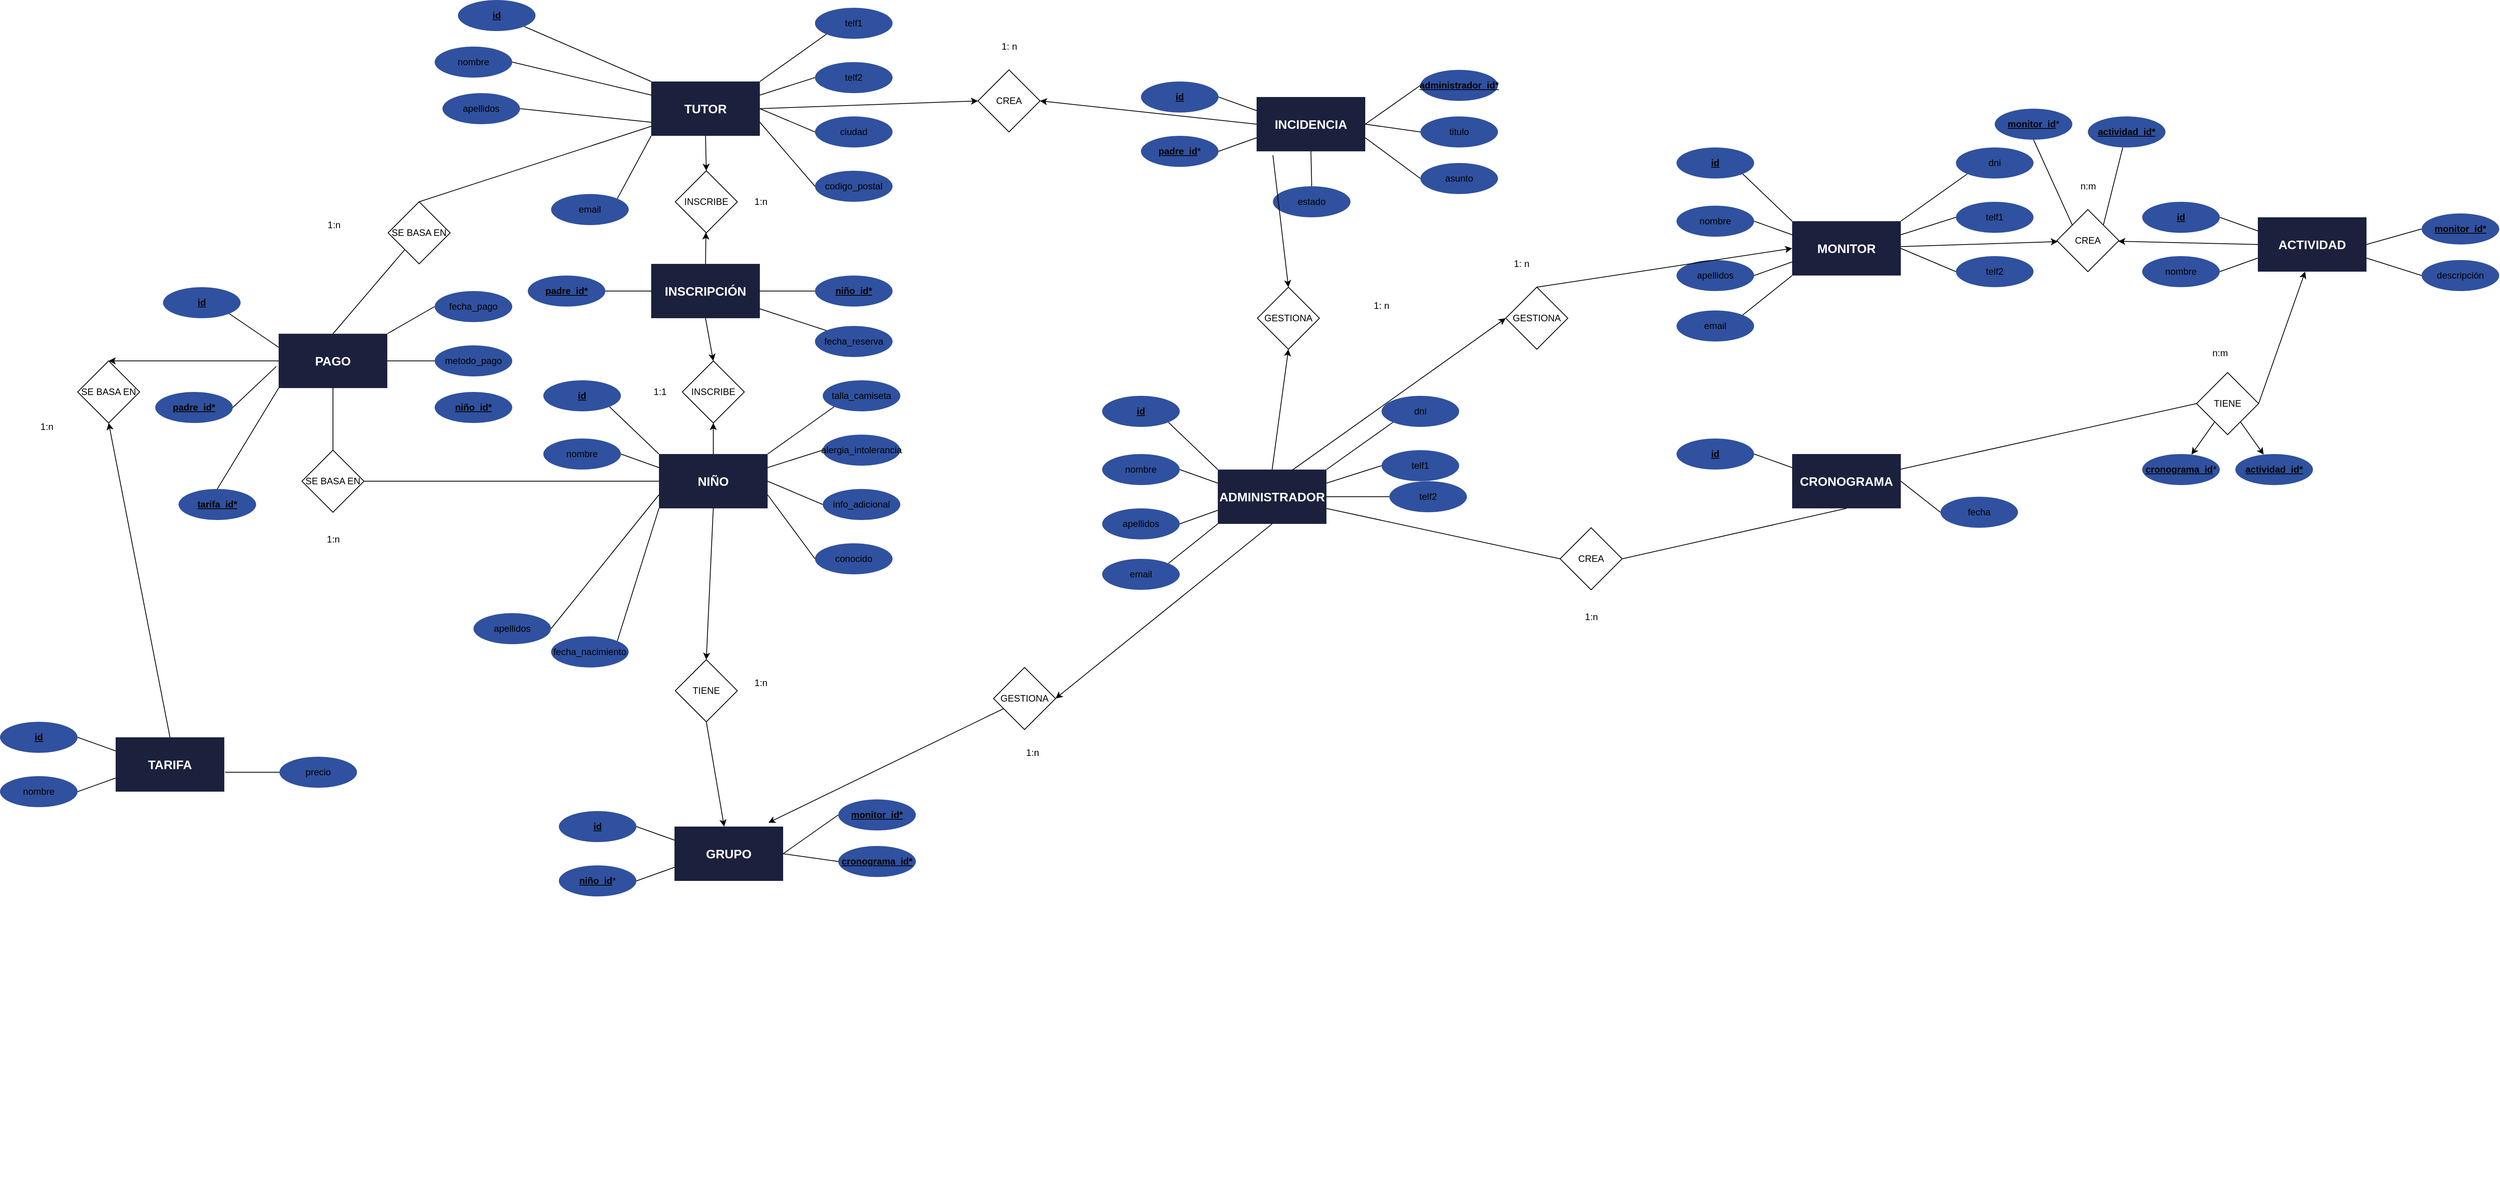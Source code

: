 <mxfile>
    <diagram id="dY25MCoz69Qp2hoGZlp1" name="Página-1">
        <mxGraphModel dx="4053" dy="2697" grid="1" gridSize="10" guides="1" tooltips="1" connect="1" arrows="1" fold="1" page="1" pageScale="1" pageWidth="3300" pageHeight="2339" math="0" shadow="0">
            <root>
                <mxCell id="0"/>
                <mxCell id="1" parent="0"/>
                <mxCell id="0Y5nADWUnqRcL9e2HvBY-87" value="" style="group" connectable="0" vertex="1" parent="1">
                    <mxGeometry x="1420" y="610" width="460" height="220" as="geometry"/>
                </mxCell>
                <mxCell id="0Y5nADWUnqRcL9e2HvBY-88" value="1: n" style="group" connectable="0" vertex="1" parent="0Y5nADWUnqRcL9e2HvBY-87">
                    <mxGeometry x="360" width="100" height="220" as="geometry"/>
                </mxCell>
                <mxCell id="0Y5nADWUnqRcL9e2HvBY-89" value="&lt;b&gt;&lt;u&gt;niño_id*&lt;/u&gt;&lt;/b&gt;" style="ellipse;whiteSpace=wrap;html=1;fillColor=#30519F;strokeColor=none;gradientColor=none;strokeWidth=2;" vertex="1" parent="0Y5nADWUnqRcL9e2HvBY-88">
                    <mxGeometry x="-680" y="-25" width="100" height="40" as="geometry"/>
                </mxCell>
                <mxCell id="0Y5nADWUnqRcL9e2HvBY-92" value="" style="group;fontStyle=4" connectable="0" vertex="1" parent="0Y5nADWUnqRcL9e2HvBY-87">
                    <mxGeometry x="-680" y="-60" width="289" height="110" as="geometry"/>
                </mxCell>
                <mxCell id="0Y5nADWUnqRcL9e2HvBY-93" value="&lt;b style=&quot;font-size: 16px;&quot;&gt;INSCRIPCIÓN&lt;/b&gt;" style="rounded=0;whiteSpace=wrap;html=1;fillColor=#1B213D;strokeColor=none;fontColor=#ffffff;aspect=fixed;" vertex="1" parent="0Y5nADWUnqRcL9e2HvBY-92">
                    <mxGeometry x="149" y="20" width="140" height="70" as="geometry"/>
                </mxCell>
                <mxCell id="0Y5nADWUnqRcL9e2HvBY-94" value="" style="endArrow=none;html=1;exitX=1;exitY=0.5;exitDx=0;exitDy=0;entryX=0;entryY=0.5;entryDx=0;entryDy=0;" edge="1" parent="0Y5nADWUnqRcL9e2HvBY-92" source="0Y5nADWUnqRcL9e2HvBY-97" target="0Y5nADWUnqRcL9e2HvBY-93">
                    <mxGeometry width="50" height="50" relative="1" as="geometry">
                        <mxPoint x="189" y="168" as="sourcePoint"/>
                        <mxPoint x="139" y="78" as="targetPoint"/>
                    </mxGeometry>
                </mxCell>
                <mxCell id="0Y5nADWUnqRcL9e2HvBY-95" value="" style="group" connectable="0" vertex="1" parent="0Y5nADWUnqRcL9e2HvBY-92">
                    <mxGeometry width="100" height="110" as="geometry"/>
                </mxCell>
                <mxCell id="0Y5nADWUnqRcL9e2HvBY-97" value="&lt;b&gt;&lt;u&gt;padre_id*&lt;/u&gt;&lt;/b&gt;" style="ellipse;whiteSpace=wrap;html=1;fillColor=#30519F;strokeColor=none;gradientColor=none;strokeWidth=2;" vertex="1" parent="0Y5nADWUnqRcL9e2HvBY-95">
                    <mxGeometry x="-10" y="35" width="100" height="40" as="geometry"/>
                </mxCell>
                <mxCell id="0Y5nADWUnqRcL9e2HvBY-99" style="html=1;endArrow=none;endFill=0;entryX=0;entryY=0.5;entryDx=0;entryDy=0;exitX=1;exitY=0.5;exitDx=0;exitDy=0;" edge="1" parent="0Y5nADWUnqRcL9e2HvBY-87" source="0Y5nADWUnqRcL9e2HvBY-93" target="0Y5nADWUnqRcL9e2HvBY-89">
                    <mxGeometry relative="1" as="geometry">
                        <mxPoint x="-301" y="-75" as="targetPoint"/>
                        <mxPoint x="-380" y="-25" as="sourcePoint"/>
                    </mxGeometry>
                </mxCell>
                <mxCell id="rqGh7gBejv3GAogL9kbs-148" value="" style="group" connectable="0" vertex="1" parent="1">
                    <mxGeometry x="740" y="240" width="460" height="220" as="geometry"/>
                </mxCell>
                <mxCell id="rqGh7gBejv3GAogL9kbs-149" value="" style="group" connectable="0" vertex="1" parent="rqGh7gBejv3GAogL9kbs-148">
                    <mxGeometry x="360" width="100" height="220" as="geometry"/>
                </mxCell>
                <mxCell id="rqGh7gBejv3GAogL9kbs-151" value="ciudad" style="ellipse;whiteSpace=wrap;html=1;fillColor=#30519F;strokeColor=none;gradientColor=none;strokeWidth=2;" vertex="1" parent="rqGh7gBejv3GAogL9kbs-149">
                    <mxGeometry y="140" width="100" height="40" as="geometry"/>
                </mxCell>
                <mxCell id="rqGh7gBejv3GAogL9kbs-273" value="telf1" style="ellipse;whiteSpace=wrap;html=1;fillColor=#30519F;strokeColor=none;gradientColor=none;strokeWidth=2;" vertex="1" parent="rqGh7gBejv3GAogL9kbs-149">
                    <mxGeometry width="100" height="40" as="geometry"/>
                </mxCell>
                <mxCell id="rqGh7gBejv3GAogL9kbs-274" value="telf2" style="ellipse;whiteSpace=wrap;html=1;fillColor=#30519F;strokeColor=none;gradientColor=none;strokeWidth=2;" vertex="1" parent="rqGh7gBejv3GAogL9kbs-149">
                    <mxGeometry y="70" width="100" height="40" as="geometry"/>
                </mxCell>
                <mxCell id="rqGh7gBejv3GAogL9kbs-153" value="" style="group" connectable="0" vertex="1" parent="rqGh7gBejv3GAogL9kbs-148">
                    <mxGeometry y="75" width="289" height="110" as="geometry"/>
                </mxCell>
                <mxCell id="rqGh7gBejv3GAogL9kbs-154" value="&lt;font style=&quot;font-size: 16px;&quot;&gt;&lt;b&gt;TUTOR&lt;/b&gt;&lt;/font&gt;" style="rounded=0;whiteSpace=wrap;html=1;fillColor=#1B213D;strokeColor=none;fontColor=#ffffff;aspect=fixed;" vertex="1" parent="rqGh7gBejv3GAogL9kbs-153">
                    <mxGeometry x="149" y="20" width="140" height="70" as="geometry"/>
                </mxCell>
                <mxCell id="rqGh7gBejv3GAogL9kbs-161" style="html=1;endArrow=none;endFill=0;entryX=0;entryY=0.5;entryDx=0;entryDy=0;exitX=1;exitY=0.5;exitDx=0;exitDy=0;" edge="1" parent="rqGh7gBejv3GAogL9kbs-148" source="rqGh7gBejv3GAogL9kbs-154" target="rqGh7gBejv3GAogL9kbs-151">
                    <mxGeometry relative="1" as="geometry">
                        <mxPoint x="379" y="120" as="targetPoint"/>
                        <mxPoint x="300" y="120" as="sourcePoint"/>
                    </mxGeometry>
                </mxCell>
                <mxCell id="rqGh7gBejv3GAogL9kbs-275" value="" style="endArrow=none;html=1;entryX=0;entryY=1;entryDx=0;entryDy=0;exitX=1;exitY=0;exitDx=0;exitDy=0;" edge="1" parent="rqGh7gBejv3GAogL9kbs-148" source="rqGh7gBejv3GAogL9kbs-154" target="rqGh7gBejv3GAogL9kbs-273">
                    <mxGeometry width="50" height="50" relative="1" as="geometry">
                        <mxPoint x="150" y="260" as="sourcePoint"/>
                        <mxPoint x="200" y="210" as="targetPoint"/>
                    </mxGeometry>
                </mxCell>
                <mxCell id="rqGh7gBejv3GAogL9kbs-276" value="" style="endArrow=none;html=1;entryX=0;entryY=0.5;entryDx=0;entryDy=0;exitX=1;exitY=0.25;exitDx=0;exitDy=0;" edge="1" parent="rqGh7gBejv3GAogL9kbs-148" source="rqGh7gBejv3GAogL9kbs-154" target="rqGh7gBejv3GAogL9kbs-274">
                    <mxGeometry width="50" height="50" relative="1" as="geometry">
                        <mxPoint x="150" y="260" as="sourcePoint"/>
                        <mxPoint x="200" y="210" as="targetPoint"/>
                    </mxGeometry>
                </mxCell>
                <mxCell id="rqGh7gBejv3GAogL9kbs-179" value="" style="group" connectable="0" vertex="1" parent="1">
                    <mxGeometry x="2090" y="1050" width="460" height="240" as="geometry"/>
                </mxCell>
                <mxCell id="rqGh7gBejv3GAogL9kbs-180" value="" style="group" connectable="0" vertex="1" parent="rqGh7gBejv3GAogL9kbs-179">
                    <mxGeometry x="-1470" y="-485" width="100" height="220" as="geometry"/>
                </mxCell>
                <mxCell id="rqGh7gBejv3GAogL9kbs-182" value="fecha_pago" style="ellipse;whiteSpace=wrap;html=1;fillColor=#30519F;strokeColor=none;gradientColor=none;strokeWidth=2;" vertex="1" parent="rqGh7gBejv3GAogL9kbs-180">
                    <mxGeometry x="-10" y="40" width="100" height="40" as="geometry"/>
                </mxCell>
                <mxCell id="rqGh7gBejv3GAogL9kbs-183" value="metodo_pago" style="ellipse;whiteSpace=wrap;html=1;fillColor=#30519F;strokeColor=none;gradientColor=none;strokeWidth=2;" vertex="1" parent="rqGh7gBejv3GAogL9kbs-180">
                    <mxGeometry x="-10" y="110" width="100" height="40" as="geometry"/>
                </mxCell>
                <mxCell id="rqGh7gBejv3GAogL9kbs-360" value="&lt;b&gt;&lt;u&gt;niño_id*&lt;/u&gt;&lt;/b&gt;" style="ellipse;whiteSpace=wrap;html=1;fillColor=#30519F;strokeColor=none;gradientColor=none;strokeWidth=2;" vertex="1" parent="rqGh7gBejv3GAogL9kbs-180">
                    <mxGeometry x="-10" y="170" width="100" height="40" as="geometry"/>
                </mxCell>
                <mxCell id="rqGh7gBejv3GAogL9kbs-184" value="" style="group" connectable="0" vertex="1" parent="rqGh7gBejv3GAogL9kbs-179">
                    <mxGeometry x="-1830" y="-410" width="289" height="110" as="geometry"/>
                </mxCell>
                <mxCell id="rqGh7gBejv3GAogL9kbs-185" value="&lt;font style=&quot;font-size: 16px;&quot;&gt;&lt;b&gt;PAGO&lt;/b&gt;&lt;/font&gt;" style="rounded=0;whiteSpace=wrap;html=1;fillColor=#1B213D;strokeColor=none;fontColor=#ffffff;aspect=fixed;" vertex="1" parent="rqGh7gBejv3GAogL9kbs-184">
                    <mxGeometry x="149" y="20" width="140" height="70" as="geometry"/>
                </mxCell>
                <mxCell id="rqGh7gBejv3GAogL9kbs-192" style="html=1;endArrow=none;endFill=0;entryX=0;entryY=0.5;entryDx=0;entryDy=0;exitX=1;exitY=0;exitDx=0;exitDy=0;" edge="1" parent="rqGh7gBejv3GAogL9kbs-179" source="rqGh7gBejv3GAogL9kbs-185" target="rqGh7gBejv3GAogL9kbs-182">
                    <mxGeometry relative="1" as="geometry">
                        <mxPoint x="-1451" y="-365" as="targetPoint"/>
                        <mxPoint x="-1530" y="-365" as="sourcePoint"/>
                    </mxGeometry>
                </mxCell>
                <mxCell id="rqGh7gBejv3GAogL9kbs-193" style="shape=connector;rounded=1;html=1;entryX=0;entryY=0.5;entryDx=0;entryDy=0;labelBackgroundColor=default;strokeColor=default;fontFamily=Helvetica;fontSize=11;fontColor=default;endArrow=none;endFill=0;exitX=1;exitY=0.5;exitDx=0;exitDy=0;" edge="1" parent="rqGh7gBejv3GAogL9kbs-179" source="rqGh7gBejv3GAogL9kbs-185" target="rqGh7gBejv3GAogL9kbs-183">
                    <mxGeometry relative="1" as="geometry">
                        <mxPoint x="-1530" y="-355" as="sourcePoint"/>
                        <mxPoint x="-1451" y="-305" as="targetPoint"/>
                    </mxGeometry>
                </mxCell>
                <mxCell id="rqGh7gBejv3GAogL9kbs-189" value="&lt;u&gt;&lt;b&gt;id&lt;/b&gt;&lt;/u&gt;" style="ellipse;whiteSpace=wrap;html=1;fillColor=#30519F;strokeColor=none;gradientColor=none;strokeWidth=2;" vertex="1" parent="rqGh7gBejv3GAogL9kbs-179">
                    <mxGeometry x="-1830" y="-450" width="100" height="40" as="geometry"/>
                </mxCell>
                <mxCell id="rqGh7gBejv3GAogL9kbs-186" value="" style="endArrow=none;html=1;exitX=1;exitY=1;exitDx=0;exitDy=0;entryX=0;entryY=0.25;entryDx=0;entryDy=0;" edge="1" parent="rqGh7gBejv3GAogL9kbs-179" source="rqGh7gBejv3GAogL9kbs-189" target="rqGh7gBejv3GAogL9kbs-185">
                    <mxGeometry width="50" height="50" relative="1" as="geometry">
                        <mxPoint x="-1641" y="-242" as="sourcePoint"/>
                        <mxPoint x="-1691" y="-332" as="targetPoint"/>
                    </mxGeometry>
                </mxCell>
                <mxCell id="rqGh7gBejv3GAogL9kbs-195" value="" style="group" connectable="0" vertex="1" parent="1">
                    <mxGeometry x="2430" y="1280" width="470" height="220" as="geometry"/>
                </mxCell>
                <mxCell id="rqGh7gBejv3GAogL9kbs-200" value="" style="group" connectable="0" vertex="1" parent="rqGh7gBejv3GAogL9kbs-195">
                    <mxGeometry x="-220" y="-485" width="289" height="110" as="geometry"/>
                </mxCell>
                <mxCell id="rqGh7gBejv3GAogL9kbs-201" value="&lt;font style=&quot;font-size: 16px;&quot;&gt;&lt;b&gt;CRONOGRAMA&lt;/b&gt;&lt;/font&gt;" style="rounded=0;whiteSpace=wrap;html=1;fillColor=#1B213D;strokeColor=none;fontColor=#ffffff;aspect=fixed;" vertex="1" parent="rqGh7gBejv3GAogL9kbs-200">
                    <mxGeometry x="149" y="20" width="140" height="70" as="geometry"/>
                </mxCell>
                <mxCell id="rqGh7gBejv3GAogL9kbs-202" value="" style="endArrow=none;html=1;exitX=1;exitY=0.5;exitDx=0;exitDy=0;entryX=0;entryY=0.25;entryDx=0;entryDy=0;" edge="1" parent="rqGh7gBejv3GAogL9kbs-200" source="rqGh7gBejv3GAogL9kbs-205" target="rqGh7gBejv3GAogL9kbs-201">
                    <mxGeometry width="50" height="50" relative="1" as="geometry">
                        <mxPoint x="189" y="168" as="sourcePoint"/>
                        <mxPoint x="139" y="78" as="targetPoint"/>
                    </mxGeometry>
                </mxCell>
                <mxCell id="rqGh7gBejv3GAogL9kbs-203" value="" style="group" connectable="0" vertex="1" parent="rqGh7gBejv3GAogL9kbs-200">
                    <mxGeometry width="100" height="110" as="geometry"/>
                </mxCell>
                <mxCell id="rqGh7gBejv3GAogL9kbs-205" value="&lt;u&gt;&lt;b&gt;id&lt;/b&gt;&lt;/u&gt;" style="ellipse;whiteSpace=wrap;html=1;fillColor=#30519F;strokeColor=none;gradientColor=none;strokeWidth=2;" vertex="1" parent="rqGh7gBejv3GAogL9kbs-203">
                    <mxGeometry width="100" height="40" as="geometry"/>
                </mxCell>
                <mxCell id="rqGh7gBejv3GAogL9kbs-225" value="" style="group" connectable="0" vertex="1" parent="1">
                    <mxGeometry x="2420" y="1550" width="490" height="220" as="geometry"/>
                </mxCell>
                <mxCell id="rqGh7gBejv3GAogL9kbs-226" value="" style="group" connectable="0" vertex="1" parent="rqGh7gBejv3GAogL9kbs-225">
                    <mxGeometry x="360" width="100" height="220" as="geometry"/>
                </mxCell>
                <mxCell id="rqGh7gBejv3GAogL9kbs-227" value="&lt;b&gt;&lt;u&gt;monitor_id*&lt;/u&gt;&lt;/b&gt;" style="ellipse;whiteSpace=wrap;html=1;fillColor=#30519F;strokeColor=none;gradientColor=none;strokeWidth=2;" vertex="1" parent="rqGh7gBejv3GAogL9kbs-226">
                    <mxGeometry x="-1650" y="-290" width="100" height="40" as="geometry"/>
                </mxCell>
                <mxCell id="rqGh7gBejv3GAogL9kbs-228" value="&lt;b&gt;&lt;u&gt;cronograma_id*&lt;/u&gt;&lt;/b&gt;" style="ellipse;whiteSpace=wrap;html=1;fillColor=#30519F;strokeColor=none;gradientColor=none;strokeWidth=2;" vertex="1" parent="rqGh7gBejv3GAogL9kbs-226">
                    <mxGeometry x="-1650" y="-230" width="100" height="40" as="geometry"/>
                </mxCell>
                <mxCell id="rqGh7gBejv3GAogL9kbs-230" value="" style="group" connectable="0" vertex="1" parent="rqGh7gBejv3GAogL9kbs-225">
                    <mxGeometry x="-1650" y="-275" width="289" height="110" as="geometry"/>
                </mxCell>
                <mxCell id="rqGh7gBejv3GAogL9kbs-231" value="&lt;font style=&quot;font-size: 16px;&quot;&gt;&lt;b&gt;GRUPO&lt;br&gt;&lt;/b&gt;&lt;/font&gt;" style="rounded=0;whiteSpace=wrap;html=1;fillColor=#1B213D;strokeColor=none;fontColor=#ffffff;aspect=fixed;" vertex="1" parent="rqGh7gBejv3GAogL9kbs-230">
                    <mxGeometry x="149" y="20" width="140" height="70" as="geometry"/>
                </mxCell>
                <mxCell id="rqGh7gBejv3GAogL9kbs-232" value="" style="endArrow=none;html=1;exitX=1;exitY=0.5;exitDx=0;exitDy=0;entryX=0;entryY=0.25;entryDx=0;entryDy=0;" edge="1" parent="rqGh7gBejv3GAogL9kbs-230" source="rqGh7gBejv3GAogL9kbs-235" target="rqGh7gBejv3GAogL9kbs-231">
                    <mxGeometry width="50" height="50" relative="1" as="geometry">
                        <mxPoint x="189" y="168" as="sourcePoint"/>
                        <mxPoint x="139" y="78" as="targetPoint"/>
                    </mxGeometry>
                </mxCell>
                <mxCell id="rqGh7gBejv3GAogL9kbs-233" value="" style="group" connectable="0" vertex="1" parent="rqGh7gBejv3GAogL9kbs-230">
                    <mxGeometry width="100" height="110" as="geometry"/>
                </mxCell>
                <mxCell id="rqGh7gBejv3GAogL9kbs-234" value="&lt;b&gt;&lt;u&gt;niño_id&lt;/u&gt;&lt;/b&gt;*" style="ellipse;whiteSpace=wrap;html=1;fillColor=#30519F;strokeColor=none;gradientColor=none;strokeWidth=2;" vertex="1" parent="rqGh7gBejv3GAogL9kbs-233">
                    <mxGeometry y="70" width="100" height="40" as="geometry"/>
                </mxCell>
                <mxCell id="rqGh7gBejv3GAogL9kbs-235" value="&lt;b&gt;&lt;u&gt;id&lt;/u&gt;&lt;/b&gt;" style="ellipse;whiteSpace=wrap;html=1;fillColor=#30519F;strokeColor=none;gradientColor=none;strokeWidth=2;" vertex="1" parent="rqGh7gBejv3GAogL9kbs-233">
                    <mxGeometry width="100" height="40" as="geometry"/>
                </mxCell>
                <mxCell id="rqGh7gBejv3GAogL9kbs-236" style="edgeStyle=none;shape=connector;curved=1;rounded=1;html=1;entryX=1;entryY=0.5;entryDx=0;entryDy=0;labelBackgroundColor=default;strokeColor=default;fontFamily=Helvetica;fontSize=11;fontColor=default;endArrow=none;endFill=0;exitX=0;exitY=0.75;exitDx=0;exitDy=0;" edge="1" parent="rqGh7gBejv3GAogL9kbs-230" source="rqGh7gBejv3GAogL9kbs-231" target="rqGh7gBejv3GAogL9kbs-234">
                    <mxGeometry relative="1" as="geometry"/>
                </mxCell>
                <mxCell id="rqGh7gBejv3GAogL9kbs-237" style="html=1;endArrow=none;endFill=0;entryX=0;entryY=0.5;entryDx=0;entryDy=0;exitX=1;exitY=0.5;exitDx=0;exitDy=0;" edge="1" parent="rqGh7gBejv3GAogL9kbs-225" source="rqGh7gBejv3GAogL9kbs-231" target="rqGh7gBejv3GAogL9kbs-227">
                    <mxGeometry relative="1" as="geometry">
                        <mxPoint x="-1271" y="-290" as="targetPoint"/>
                        <mxPoint x="-1350" y="-240" as="sourcePoint"/>
                    </mxGeometry>
                </mxCell>
                <mxCell id="rqGh7gBejv3GAogL9kbs-238" style="html=1;endArrow=none;endFill=0;entryX=0;entryY=0.5;entryDx=0;entryDy=0;exitX=1;exitY=0.5;exitDx=0;exitDy=0;" edge="1" parent="rqGh7gBejv3GAogL9kbs-225" source="rqGh7gBejv3GAogL9kbs-231" target="rqGh7gBejv3GAogL9kbs-228">
                    <mxGeometry relative="1" as="geometry">
                        <mxPoint x="-1271" y="-230" as="targetPoint"/>
                        <mxPoint x="-1350" y="-230" as="sourcePoint"/>
                    </mxGeometry>
                </mxCell>
                <mxCell id="rqGh7gBejv3GAogL9kbs-212" value="&lt;b&gt;&lt;u&gt;monitor_id*&lt;/u&gt;&lt;/b&gt;" style="ellipse;whiteSpace=wrap;html=1;fillColor=#30519F;strokeColor=none;gradientColor=none;strokeWidth=2;" vertex="1" parent="rqGh7gBejv3GAogL9kbs-225">
                    <mxGeometry x="750" y="-1045" width="100" height="40" as="geometry"/>
                </mxCell>
                <mxCell id="rqGh7gBejv3GAogL9kbs-213" value="descripción" style="ellipse;whiteSpace=wrap;html=1;fillColor=#30519F;strokeColor=none;gradientColor=none;strokeWidth=2;" vertex="1" parent="rqGh7gBejv3GAogL9kbs-225">
                    <mxGeometry x="750" y="-985" width="100" height="40" as="geometry"/>
                </mxCell>
                <mxCell id="rqGh7gBejv3GAogL9kbs-215" value="" style="group" connectable="0" vertex="1" parent="rqGh7gBejv3GAogL9kbs-225">
                    <mxGeometry x="390" y="-1060" width="289" height="110" as="geometry"/>
                </mxCell>
                <mxCell id="rqGh7gBejv3GAogL9kbs-216" value="&lt;font style=&quot;font-size: 16px;&quot;&gt;&lt;b&gt;ACTIVIDAD&lt;/b&gt;&lt;/font&gt;" style="rounded=0;whiteSpace=wrap;html=1;fillColor=#1B213D;strokeColor=none;fontColor=#ffffff;aspect=fixed;" vertex="1" parent="rqGh7gBejv3GAogL9kbs-215">
                    <mxGeometry x="149" y="20" width="140" height="70" as="geometry"/>
                </mxCell>
                <mxCell id="rqGh7gBejv3GAogL9kbs-217" value="" style="endArrow=none;html=1;exitX=1;exitY=0.5;exitDx=0;exitDy=0;entryX=0;entryY=0.25;entryDx=0;entryDy=0;" edge="1" parent="rqGh7gBejv3GAogL9kbs-215" source="rqGh7gBejv3GAogL9kbs-220" target="rqGh7gBejv3GAogL9kbs-216">
                    <mxGeometry width="50" height="50" relative="1" as="geometry">
                        <mxPoint x="189" y="168" as="sourcePoint"/>
                        <mxPoint x="139" y="78" as="targetPoint"/>
                    </mxGeometry>
                </mxCell>
                <mxCell id="rqGh7gBejv3GAogL9kbs-218" value="" style="group" connectable="0" vertex="1" parent="rqGh7gBejv3GAogL9kbs-215">
                    <mxGeometry width="100" height="110" as="geometry"/>
                </mxCell>
                <mxCell id="rqGh7gBejv3GAogL9kbs-219" value="nombre" style="ellipse;whiteSpace=wrap;html=1;fillColor=#30519F;strokeColor=none;gradientColor=none;strokeWidth=2;" vertex="1" parent="rqGh7gBejv3GAogL9kbs-218">
                    <mxGeometry y="70" width="100" height="40" as="geometry"/>
                </mxCell>
                <mxCell id="rqGh7gBejv3GAogL9kbs-220" value="&lt;u&gt;&lt;b&gt;id&lt;/b&gt;&lt;/u&gt;" style="ellipse;whiteSpace=wrap;html=1;fillColor=#30519F;strokeColor=none;gradientColor=none;strokeWidth=2;" vertex="1" parent="rqGh7gBejv3GAogL9kbs-218">
                    <mxGeometry width="100" height="40" as="geometry"/>
                </mxCell>
                <mxCell id="rqGh7gBejv3GAogL9kbs-221" style="edgeStyle=none;shape=connector;curved=1;rounded=1;html=1;entryX=1;entryY=0.5;entryDx=0;entryDy=0;labelBackgroundColor=default;strokeColor=default;fontFamily=Helvetica;fontSize=11;fontColor=default;endArrow=none;endFill=0;exitX=0;exitY=0.75;exitDx=0;exitDy=0;" edge="1" parent="rqGh7gBejv3GAogL9kbs-215" source="rqGh7gBejv3GAogL9kbs-216" target="rqGh7gBejv3GAogL9kbs-219">
                    <mxGeometry relative="1" as="geometry"/>
                </mxCell>
                <mxCell id="rqGh7gBejv3GAogL9kbs-222" style="html=1;endArrow=none;endFill=0;entryX=0;entryY=0.5;entryDx=0;entryDy=0;exitX=1;exitY=0.5;exitDx=0;exitDy=0;" edge="1" parent="rqGh7gBejv3GAogL9kbs-225" source="rqGh7gBejv3GAogL9kbs-216" target="rqGh7gBejv3GAogL9kbs-212">
                    <mxGeometry relative="1" as="geometry">
                        <mxPoint x="769" y="-1075" as="targetPoint"/>
                        <mxPoint x="690" y="-1025" as="sourcePoint"/>
                    </mxGeometry>
                </mxCell>
                <mxCell id="rqGh7gBejv3GAogL9kbs-223" style="html=1;endArrow=none;endFill=0;exitX=1;exitY=0.75;exitDx=0;exitDy=0;" edge="1" parent="rqGh7gBejv3GAogL9kbs-225" source="rqGh7gBejv3GAogL9kbs-216">
                    <mxGeometry relative="1" as="geometry">
                        <mxPoint x="750" y="-965" as="targetPoint"/>
                        <mxPoint x="690" y="-1015" as="sourcePoint"/>
                    </mxGeometry>
                </mxCell>
                <mxCell id="rqGh7gBejv3GAogL9kbs-270" value="email" style="ellipse;whiteSpace=wrap;html=1;fillColor=#30519F;strokeColor=none;gradientColor=none;strokeWidth=2;" vertex="1" parent="1">
                    <mxGeometry x="760" y="480" width="100" height="40" as="geometry"/>
                </mxCell>
                <mxCell id="rqGh7gBejv3GAogL9kbs-272" value="" style="endArrow=none;html=1;exitX=1;exitY=0;exitDx=0;exitDy=0;entryX=0;entryY=1;entryDx=0;entryDy=0;" edge="1" parent="1" source="rqGh7gBejv3GAogL9kbs-270" target="rqGh7gBejv3GAogL9kbs-154">
                    <mxGeometry width="50" height="50" relative="1" as="geometry">
                        <mxPoint x="890" y="500" as="sourcePoint"/>
                        <mxPoint x="940" y="450" as="targetPoint"/>
                    </mxGeometry>
                </mxCell>
                <mxCell id="rqGh7gBejv3GAogL9kbs-152" value="codigo_postal" style="ellipse;whiteSpace=wrap;html=1;fillColor=#30519F;strokeColor=none;gradientColor=none;strokeWidth=2;" vertex="1" parent="1">
                    <mxGeometry x="1100" y="450" width="100" height="40" as="geometry"/>
                </mxCell>
                <mxCell id="rqGh7gBejv3GAogL9kbs-162" style="shape=connector;rounded=1;html=1;entryX=0;entryY=0.5;entryDx=0;entryDy=0;labelBackgroundColor=default;strokeColor=default;fontFamily=Helvetica;fontSize=11;fontColor=default;endArrow=none;endFill=0;exitX=1;exitY=0.75;exitDx=0;exitDy=0;" edge="1" parent="1" source="rqGh7gBejv3GAogL9kbs-154" target="rqGh7gBejv3GAogL9kbs-152">
                    <mxGeometry relative="1" as="geometry">
                        <mxPoint x="1040" y="370" as="sourcePoint"/>
                        <mxPoint x="1119" y="420" as="targetPoint"/>
                    </mxGeometry>
                </mxCell>
                <mxCell id="rqGh7gBejv3GAogL9kbs-294" value="" style="group" connectable="0" vertex="1" parent="1">
                    <mxGeometry x="750" y="720" width="460" height="220" as="geometry"/>
                </mxCell>
                <mxCell id="rqGh7gBejv3GAogL9kbs-295" value="" style="group" connectable="0" vertex="1" parent="rqGh7gBejv3GAogL9kbs-294">
                    <mxGeometry x="360" width="100" height="220" as="geometry"/>
                </mxCell>
                <mxCell id="rqGh7gBejv3GAogL9kbs-296" value="info_adicional" style="ellipse;whiteSpace=wrap;html=1;fillColor=#30519F;strokeColor=none;gradientColor=none;strokeWidth=2;" vertex="1" parent="rqGh7gBejv3GAogL9kbs-295">
                    <mxGeometry y="140" width="100" height="40" as="geometry"/>
                </mxCell>
                <mxCell id="rqGh7gBejv3GAogL9kbs-297" value="talla_camiseta" style="ellipse;whiteSpace=wrap;html=1;fillColor=#30519F;strokeColor=none;gradientColor=none;strokeWidth=2;" vertex="1" parent="rqGh7gBejv3GAogL9kbs-295">
                    <mxGeometry width="100" height="40" as="geometry"/>
                </mxCell>
                <mxCell id="rqGh7gBejv3GAogL9kbs-298" value="alergia_intolerancia" style="ellipse;whiteSpace=wrap;html=1;fillColor=#30519F;strokeColor=none;gradientColor=none;strokeWidth=2;" vertex="1" parent="rqGh7gBejv3GAogL9kbs-295">
                    <mxGeometry y="70" width="100" height="40" as="geometry"/>
                </mxCell>
                <mxCell id="rqGh7gBejv3GAogL9kbs-299" value="" style="group" connectable="0" vertex="1" parent="rqGh7gBejv3GAogL9kbs-294">
                    <mxGeometry y="75" width="289" height="110" as="geometry"/>
                </mxCell>
                <mxCell id="rqGh7gBejv3GAogL9kbs-300" value="&lt;span style=&quot;font-size: 16px;&quot;&gt;&lt;b&gt;NIÑO&lt;/b&gt;&lt;/span&gt;" style="rounded=0;whiteSpace=wrap;html=1;fillColor=#1B213D;strokeColor=none;fontColor=#ffffff;aspect=fixed;" vertex="1" parent="rqGh7gBejv3GAogL9kbs-299">
                    <mxGeometry x="149" y="20" width="140" height="70" as="geometry"/>
                </mxCell>
                <mxCell id="rqGh7gBejv3GAogL9kbs-301" value="" style="endArrow=none;html=1;exitX=1;exitY=0.5;exitDx=0;exitDy=0;entryX=0;entryY=0.25;entryDx=0;entryDy=0;" edge="1" parent="rqGh7gBejv3GAogL9kbs-299" source="rqGh7gBejv3GAogL9kbs-304" target="rqGh7gBejv3GAogL9kbs-300">
                    <mxGeometry width="50" height="50" relative="1" as="geometry">
                        <mxPoint x="189" y="168" as="sourcePoint"/>
                        <mxPoint x="139" y="78" as="targetPoint"/>
                    </mxGeometry>
                </mxCell>
                <mxCell id="rqGh7gBejv3GAogL9kbs-302" value="" style="group" connectable="0" vertex="1" parent="rqGh7gBejv3GAogL9kbs-299">
                    <mxGeometry width="100" height="110" as="geometry"/>
                </mxCell>
                <mxCell id="rqGh7gBejv3GAogL9kbs-304" value="nombre" style="ellipse;whiteSpace=wrap;html=1;fillColor=#30519F;strokeColor=none;gradientColor=none;strokeWidth=2;" vertex="1" parent="rqGh7gBejv3GAogL9kbs-302">
                    <mxGeometry width="100" height="40" as="geometry"/>
                </mxCell>
                <mxCell id="rqGh7gBejv3GAogL9kbs-306" style="html=1;endArrow=none;endFill=0;entryX=1;entryY=1;entryDx=0;entryDy=0;exitX=0;exitY=0;exitDx=0;exitDy=0;" edge="1" parent="rqGh7gBejv3GAogL9kbs-294" source="rqGh7gBejv3GAogL9kbs-300" target="rqGh7gBejv3GAogL9kbs-308">
                    <mxGeometry relative="1" as="geometry">
                        <mxPoint x="379" y="60" as="targetPoint"/>
                        <mxPoint x="300" y="110" as="sourcePoint"/>
                    </mxGeometry>
                </mxCell>
                <mxCell id="rqGh7gBejv3GAogL9kbs-307" style="html=1;endArrow=none;endFill=0;entryX=0;entryY=0.5;entryDx=0;entryDy=0;exitX=1;exitY=0.5;exitDx=0;exitDy=0;" edge="1" parent="rqGh7gBejv3GAogL9kbs-294" source="rqGh7gBejv3GAogL9kbs-300" target="rqGh7gBejv3GAogL9kbs-296">
                    <mxGeometry relative="1" as="geometry">
                        <mxPoint x="379" y="120" as="targetPoint"/>
                        <mxPoint x="300" y="120" as="sourcePoint"/>
                    </mxGeometry>
                </mxCell>
                <mxCell id="rqGh7gBejv3GAogL9kbs-308" value="&lt;b&gt;&lt;u&gt;id&lt;/u&gt;&lt;/b&gt;" style="ellipse;whiteSpace=wrap;html=1;fillColor=#30519F;strokeColor=none;gradientColor=none;strokeWidth=2;" vertex="1" parent="rqGh7gBejv3GAogL9kbs-294">
                    <mxGeometry width="100" height="40" as="geometry"/>
                </mxCell>
                <mxCell id="rqGh7gBejv3GAogL9kbs-309" value="" style="endArrow=none;html=1;entryX=0;entryY=1;entryDx=0;entryDy=0;exitX=1;exitY=0;exitDx=0;exitDy=0;" edge="1" parent="rqGh7gBejv3GAogL9kbs-294" source="rqGh7gBejv3GAogL9kbs-300" target="rqGh7gBejv3GAogL9kbs-297">
                    <mxGeometry width="50" height="50" relative="1" as="geometry">
                        <mxPoint x="150" y="260" as="sourcePoint"/>
                        <mxPoint x="200" y="210" as="targetPoint"/>
                    </mxGeometry>
                </mxCell>
                <mxCell id="rqGh7gBejv3GAogL9kbs-310" value="" style="endArrow=none;html=1;entryX=0;entryY=0.5;entryDx=0;entryDy=0;exitX=1;exitY=0.25;exitDx=0;exitDy=0;" edge="1" parent="rqGh7gBejv3GAogL9kbs-294" source="rqGh7gBejv3GAogL9kbs-300" target="rqGh7gBejv3GAogL9kbs-298">
                    <mxGeometry width="50" height="50" relative="1" as="geometry">
                        <mxPoint x="150" y="260" as="sourcePoint"/>
                        <mxPoint x="200" y="210" as="targetPoint"/>
                    </mxGeometry>
                </mxCell>
                <mxCell id="0Y5nADWUnqRcL9e2HvBY-246" value="INSCRIBE" style="rhombus;whiteSpace=wrap;html=1;" vertex="1" parent="rqGh7gBejv3GAogL9kbs-294">
                    <mxGeometry x="179" y="-25" width="80" height="80" as="geometry"/>
                </mxCell>
                <mxCell id="0Y5nADWUnqRcL9e2HvBY-248" value="" style="endArrow=classic;html=1;exitX=0.5;exitY=0;exitDx=0;exitDy=0;entryX=0.5;entryY=1;entryDx=0;entryDy=0;" edge="1" parent="rqGh7gBejv3GAogL9kbs-294" source="rqGh7gBejv3GAogL9kbs-300" target="0Y5nADWUnqRcL9e2HvBY-246">
                    <mxGeometry width="50" height="50" relative="1" as="geometry">
                        <mxPoint x="209" y="95" as="sourcePoint"/>
                        <mxPoint x="-130" y="65" as="targetPoint"/>
                    </mxGeometry>
                </mxCell>
                <mxCell id="rqGh7gBejv3GAogL9kbs-400" value="1:1" style="text;html=1;align=center;verticalAlign=middle;resizable=0;points=[];autosize=1;strokeColor=none;fillColor=none;" vertex="1" parent="rqGh7gBejv3GAogL9kbs-294">
                    <mxGeometry x="130" width="40" height="30" as="geometry"/>
                </mxCell>
                <mxCell id="rqGh7gBejv3GAogL9kbs-311" value="fecha_nacimiento" style="ellipse;whiteSpace=wrap;html=1;fillColor=#30519F;strokeColor=none;gradientColor=none;strokeWidth=2;" vertex="1" parent="1">
                    <mxGeometry x="760" y="1050" width="100" height="40" as="geometry"/>
                </mxCell>
                <mxCell id="rqGh7gBejv3GAogL9kbs-312" value="" style="endArrow=none;html=1;exitX=1;exitY=0;exitDx=0;exitDy=0;entryX=0;entryY=1;entryDx=0;entryDy=0;" edge="1" parent="1" source="rqGh7gBejv3GAogL9kbs-311" target="rqGh7gBejv3GAogL9kbs-300">
                    <mxGeometry width="50" height="50" relative="1" as="geometry">
                        <mxPoint x="890" y="980" as="sourcePoint"/>
                        <mxPoint x="940" y="930" as="targetPoint"/>
                    </mxGeometry>
                </mxCell>
                <mxCell id="rqGh7gBejv3GAogL9kbs-313" value="conocido" style="ellipse;whiteSpace=wrap;html=1;fillColor=#30519F;strokeColor=none;gradientColor=none;strokeWidth=2;" vertex="1" parent="1">
                    <mxGeometry x="1100" y="930" width="100" height="40" as="geometry"/>
                </mxCell>
                <mxCell id="rqGh7gBejv3GAogL9kbs-314" style="shape=connector;rounded=1;html=1;entryX=0;entryY=0.5;entryDx=0;entryDy=0;labelBackgroundColor=default;strokeColor=default;fontFamily=Helvetica;fontSize=11;fontColor=default;endArrow=none;endFill=0;exitX=1;exitY=0.75;exitDx=0;exitDy=0;" edge="1" parent="1" source="rqGh7gBejv3GAogL9kbs-300" target="rqGh7gBejv3GAogL9kbs-313">
                    <mxGeometry relative="1" as="geometry">
                        <mxPoint x="1040" y="850" as="sourcePoint"/>
                        <mxPoint x="1119" y="900" as="targetPoint"/>
                    </mxGeometry>
                </mxCell>
                <mxCell id="rqGh7gBejv3GAogL9kbs-315" value="" style="group" connectable="0" vertex="1" parent="1">
                    <mxGeometry x="2210" y="420" width="460" height="220" as="geometry"/>
                </mxCell>
                <mxCell id="rqGh7gBejv3GAogL9kbs-316" value="" style="group" connectable="0" vertex="1" parent="rqGh7gBejv3GAogL9kbs-315">
                    <mxGeometry x="360" width="100" height="220" as="geometry"/>
                </mxCell>
                <mxCell id="rqGh7gBejv3GAogL9kbs-317" value="telf2" style="ellipse;whiteSpace=wrap;html=1;fillColor=#30519F;strokeColor=none;gradientColor=none;strokeWidth=2;" vertex="1" parent="rqGh7gBejv3GAogL9kbs-316">
                    <mxGeometry y="140" width="100" height="40" as="geometry"/>
                </mxCell>
                <mxCell id="rqGh7gBejv3GAogL9kbs-318" value="dni" style="ellipse;whiteSpace=wrap;html=1;fillColor=#30519F;strokeColor=none;gradientColor=none;strokeWidth=2;" vertex="1" parent="rqGh7gBejv3GAogL9kbs-316">
                    <mxGeometry width="100" height="40" as="geometry"/>
                </mxCell>
                <mxCell id="rqGh7gBejv3GAogL9kbs-319" value="telf1" style="ellipse;whiteSpace=wrap;html=1;fillColor=#30519F;strokeColor=none;gradientColor=none;strokeWidth=2;" vertex="1" parent="rqGh7gBejv3GAogL9kbs-316">
                    <mxGeometry y="70" width="100" height="40" as="geometry"/>
                </mxCell>
                <mxCell id="rqGh7gBejv3GAogL9kbs-320" value="" style="group" connectable="0" vertex="1" parent="rqGh7gBejv3GAogL9kbs-315">
                    <mxGeometry y="75" width="289" height="110" as="geometry"/>
                </mxCell>
                <mxCell id="rqGh7gBejv3GAogL9kbs-321" value="&lt;span style=&quot;font-size: 16px;&quot;&gt;&lt;b&gt;MONITOR&lt;/b&gt;&lt;/span&gt;" style="rounded=0;whiteSpace=wrap;html=1;fillColor=#1B213D;strokeColor=none;fontColor=#ffffff;aspect=fixed;" vertex="1" parent="rqGh7gBejv3GAogL9kbs-320">
                    <mxGeometry x="149" y="20" width="140" height="70" as="geometry"/>
                </mxCell>
                <mxCell id="rqGh7gBejv3GAogL9kbs-322" value="" style="endArrow=none;html=1;exitX=1;exitY=0.5;exitDx=0;exitDy=0;entryX=0;entryY=0.25;entryDx=0;entryDy=0;" edge="1" parent="rqGh7gBejv3GAogL9kbs-320" source="rqGh7gBejv3GAogL9kbs-325" target="rqGh7gBejv3GAogL9kbs-321">
                    <mxGeometry width="50" height="50" relative="1" as="geometry">
                        <mxPoint x="189" y="168" as="sourcePoint"/>
                        <mxPoint x="139" y="78" as="targetPoint"/>
                    </mxGeometry>
                </mxCell>
                <mxCell id="rqGh7gBejv3GAogL9kbs-323" value="" style="group" connectable="0" vertex="1" parent="rqGh7gBejv3GAogL9kbs-320">
                    <mxGeometry width="100" height="110" as="geometry"/>
                </mxCell>
                <mxCell id="rqGh7gBejv3GAogL9kbs-324" value="apellidos" style="ellipse;whiteSpace=wrap;html=1;fillColor=#30519F;strokeColor=none;gradientColor=none;strokeWidth=2;" vertex="1" parent="rqGh7gBejv3GAogL9kbs-323">
                    <mxGeometry y="70" width="100" height="40" as="geometry"/>
                </mxCell>
                <mxCell id="rqGh7gBejv3GAogL9kbs-325" value="nombre" style="ellipse;whiteSpace=wrap;html=1;fillColor=#30519F;strokeColor=none;gradientColor=none;strokeWidth=2;" vertex="1" parent="rqGh7gBejv3GAogL9kbs-323">
                    <mxGeometry width="100" height="40" as="geometry"/>
                </mxCell>
                <mxCell id="rqGh7gBejv3GAogL9kbs-326" style="edgeStyle=none;shape=connector;curved=1;rounded=1;html=1;entryX=1;entryY=0.5;entryDx=0;entryDy=0;labelBackgroundColor=default;strokeColor=default;fontFamily=Helvetica;fontSize=11;fontColor=default;endArrow=none;endFill=0;exitX=0;exitY=0.75;exitDx=0;exitDy=0;" edge="1" parent="rqGh7gBejv3GAogL9kbs-320" source="rqGh7gBejv3GAogL9kbs-321" target="rqGh7gBejv3GAogL9kbs-324">
                    <mxGeometry relative="1" as="geometry"/>
                </mxCell>
                <mxCell id="rqGh7gBejv3GAogL9kbs-327" style="html=1;endArrow=none;endFill=0;entryX=1;entryY=1;entryDx=0;entryDy=0;exitX=0;exitY=0;exitDx=0;exitDy=0;" edge="1" parent="rqGh7gBejv3GAogL9kbs-315" source="rqGh7gBejv3GAogL9kbs-321" target="rqGh7gBejv3GAogL9kbs-329">
                    <mxGeometry relative="1" as="geometry">
                        <mxPoint x="379" y="60" as="targetPoint"/>
                        <mxPoint x="300" y="110" as="sourcePoint"/>
                    </mxGeometry>
                </mxCell>
                <mxCell id="rqGh7gBejv3GAogL9kbs-328" style="html=1;endArrow=none;endFill=0;entryX=0;entryY=0.5;entryDx=0;entryDy=0;exitX=1;exitY=0.5;exitDx=0;exitDy=0;" edge="1" parent="rqGh7gBejv3GAogL9kbs-315" source="rqGh7gBejv3GAogL9kbs-321" target="rqGh7gBejv3GAogL9kbs-317">
                    <mxGeometry relative="1" as="geometry">
                        <mxPoint x="379" y="120" as="targetPoint"/>
                        <mxPoint x="300" y="120" as="sourcePoint"/>
                    </mxGeometry>
                </mxCell>
                <mxCell id="rqGh7gBejv3GAogL9kbs-329" value="&lt;b&gt;&lt;u&gt;id&lt;/u&gt;&lt;/b&gt;" style="ellipse;whiteSpace=wrap;html=1;fillColor=#30519F;strokeColor=none;gradientColor=none;strokeWidth=2;" vertex="1" parent="rqGh7gBejv3GAogL9kbs-315">
                    <mxGeometry width="100" height="40" as="geometry"/>
                </mxCell>
                <mxCell id="rqGh7gBejv3GAogL9kbs-330" value="" style="endArrow=none;html=1;entryX=0;entryY=1;entryDx=0;entryDy=0;exitX=1;exitY=0;exitDx=0;exitDy=0;" edge="1" parent="rqGh7gBejv3GAogL9kbs-315" source="rqGh7gBejv3GAogL9kbs-321" target="rqGh7gBejv3GAogL9kbs-318">
                    <mxGeometry width="50" height="50" relative="1" as="geometry">
                        <mxPoint x="150" y="260" as="sourcePoint"/>
                        <mxPoint x="200" y="210" as="targetPoint"/>
                    </mxGeometry>
                </mxCell>
                <mxCell id="rqGh7gBejv3GAogL9kbs-331" value="" style="endArrow=none;html=1;entryX=0;entryY=0.5;entryDx=0;entryDy=0;exitX=1;exitY=0.25;exitDx=0;exitDy=0;" edge="1" parent="rqGh7gBejv3GAogL9kbs-315" source="rqGh7gBejv3GAogL9kbs-321" target="rqGh7gBejv3GAogL9kbs-319">
                    <mxGeometry width="50" height="50" relative="1" as="geometry">
                        <mxPoint x="150" y="260" as="sourcePoint"/>
                        <mxPoint x="200" y="210" as="targetPoint"/>
                    </mxGeometry>
                </mxCell>
                <mxCell id="rqGh7gBejv3GAogL9kbs-332" value="email" style="ellipse;whiteSpace=wrap;html=1;fillColor=#30519F;strokeColor=none;gradientColor=none;strokeWidth=2;" vertex="1" parent="1">
                    <mxGeometry x="2210" y="630" width="100" height="40" as="geometry"/>
                </mxCell>
                <mxCell id="rqGh7gBejv3GAogL9kbs-333" value="" style="endArrow=none;html=1;exitX=1;exitY=0;exitDx=0;exitDy=0;entryX=0;entryY=1;entryDx=0;entryDy=0;" edge="1" parent="1" source="rqGh7gBejv3GAogL9kbs-332" target="rqGh7gBejv3GAogL9kbs-321">
                    <mxGeometry width="50" height="50" relative="1" as="geometry">
                        <mxPoint x="2360" y="680" as="sourcePoint"/>
                        <mxPoint x="2410" y="630" as="targetPoint"/>
                    </mxGeometry>
                </mxCell>
                <mxCell id="rqGh7gBejv3GAogL9kbs-336" value="" style="group" connectable="0" vertex="1" parent="1">
                    <mxGeometry x="1470" y="740" width="460" height="220" as="geometry"/>
                </mxCell>
                <mxCell id="rqGh7gBejv3GAogL9kbs-337" value="" style="group" connectable="0" vertex="1" parent="rqGh7gBejv3GAogL9kbs-336">
                    <mxGeometry x="360" width="100" height="220" as="geometry"/>
                </mxCell>
                <mxCell id="rqGh7gBejv3GAogL9kbs-338" value="telf2" style="ellipse;whiteSpace=wrap;html=1;fillColor=#30519F;strokeColor=none;gradientColor=none;strokeWidth=2;" vertex="1" parent="rqGh7gBejv3GAogL9kbs-337">
                    <mxGeometry x="10" y="110" width="100" height="40" as="geometry"/>
                </mxCell>
                <mxCell id="rqGh7gBejv3GAogL9kbs-339" value="dni" style="ellipse;whiteSpace=wrap;html=1;fillColor=#30519F;strokeColor=none;gradientColor=none;strokeWidth=2;" vertex="1" parent="rqGh7gBejv3GAogL9kbs-337">
                    <mxGeometry width="100" height="40" as="geometry"/>
                </mxCell>
                <mxCell id="rqGh7gBejv3GAogL9kbs-340" value="telf1" style="ellipse;whiteSpace=wrap;html=1;fillColor=#30519F;strokeColor=none;gradientColor=none;strokeWidth=2;" vertex="1" parent="rqGh7gBejv3GAogL9kbs-337">
                    <mxGeometry y="70" width="100" height="40" as="geometry"/>
                </mxCell>
                <mxCell id="rqGh7gBejv3GAogL9kbs-341" value="" style="group" connectable="0" vertex="1" parent="rqGh7gBejv3GAogL9kbs-336">
                    <mxGeometry y="75" width="289" height="110" as="geometry"/>
                </mxCell>
                <mxCell id="rqGh7gBejv3GAogL9kbs-342" value="&lt;span style=&quot;font-size: 16px;&quot;&gt;&lt;b&gt;ADMINISTRADOR&lt;/b&gt;&lt;/span&gt;" style="rounded=0;whiteSpace=wrap;html=1;fillColor=#1B213D;strokeColor=none;fontColor=#ffffff;aspect=fixed;" vertex="1" parent="rqGh7gBejv3GAogL9kbs-341">
                    <mxGeometry x="149" y="20" width="140" height="70" as="geometry"/>
                </mxCell>
                <mxCell id="rqGh7gBejv3GAogL9kbs-343" value="" style="endArrow=none;html=1;exitX=1;exitY=0.5;exitDx=0;exitDy=0;entryX=0;entryY=0.25;entryDx=0;entryDy=0;" edge="1" parent="rqGh7gBejv3GAogL9kbs-341" source="rqGh7gBejv3GAogL9kbs-346" target="rqGh7gBejv3GAogL9kbs-342">
                    <mxGeometry width="50" height="50" relative="1" as="geometry">
                        <mxPoint x="189" y="168" as="sourcePoint"/>
                        <mxPoint x="139" y="78" as="targetPoint"/>
                    </mxGeometry>
                </mxCell>
                <mxCell id="rqGh7gBejv3GAogL9kbs-344" value="" style="group" connectable="0" vertex="1" parent="rqGh7gBejv3GAogL9kbs-341">
                    <mxGeometry width="100" height="110" as="geometry"/>
                </mxCell>
                <mxCell id="rqGh7gBejv3GAogL9kbs-345" value="apellidos" style="ellipse;whiteSpace=wrap;html=1;fillColor=#30519F;strokeColor=none;gradientColor=none;strokeWidth=2;" vertex="1" parent="rqGh7gBejv3GAogL9kbs-344">
                    <mxGeometry y="70" width="100" height="40" as="geometry"/>
                </mxCell>
                <mxCell id="rqGh7gBejv3GAogL9kbs-346" value="nombre" style="ellipse;whiteSpace=wrap;html=1;fillColor=#30519F;strokeColor=none;gradientColor=none;strokeWidth=2;" vertex="1" parent="rqGh7gBejv3GAogL9kbs-344">
                    <mxGeometry width="100" height="40" as="geometry"/>
                </mxCell>
                <mxCell id="rqGh7gBejv3GAogL9kbs-347" style="edgeStyle=none;shape=connector;curved=1;rounded=1;html=1;entryX=1;entryY=0.5;entryDx=0;entryDy=0;labelBackgroundColor=default;strokeColor=default;fontFamily=Helvetica;fontSize=11;fontColor=default;endArrow=none;endFill=0;exitX=0;exitY=0.75;exitDx=0;exitDy=0;" edge="1" parent="rqGh7gBejv3GAogL9kbs-341" source="rqGh7gBejv3GAogL9kbs-342" target="rqGh7gBejv3GAogL9kbs-345">
                    <mxGeometry relative="1" as="geometry"/>
                </mxCell>
                <mxCell id="rqGh7gBejv3GAogL9kbs-348" style="html=1;endArrow=none;endFill=0;entryX=1;entryY=1;entryDx=0;entryDy=0;exitX=0;exitY=0;exitDx=0;exitDy=0;" edge="1" parent="rqGh7gBejv3GAogL9kbs-336" source="rqGh7gBejv3GAogL9kbs-342" target="rqGh7gBejv3GAogL9kbs-350">
                    <mxGeometry relative="1" as="geometry">
                        <mxPoint x="379" y="60" as="targetPoint"/>
                        <mxPoint x="300" y="110" as="sourcePoint"/>
                    </mxGeometry>
                </mxCell>
                <mxCell id="rqGh7gBejv3GAogL9kbs-349" style="html=1;endArrow=none;endFill=0;entryX=0;entryY=0.5;entryDx=0;entryDy=0;exitX=1;exitY=0.5;exitDx=0;exitDy=0;" edge="1" parent="rqGh7gBejv3GAogL9kbs-336" source="rqGh7gBejv3GAogL9kbs-342" target="rqGh7gBejv3GAogL9kbs-338">
                    <mxGeometry relative="1" as="geometry">
                        <mxPoint x="379" y="120" as="targetPoint"/>
                        <mxPoint x="300" y="120" as="sourcePoint"/>
                    </mxGeometry>
                </mxCell>
                <mxCell id="rqGh7gBejv3GAogL9kbs-350" value="&lt;b&gt;&lt;u&gt;id&lt;/u&gt;&lt;/b&gt;" style="ellipse;whiteSpace=wrap;html=1;fillColor=#30519F;strokeColor=none;gradientColor=none;strokeWidth=2;" vertex="1" parent="rqGh7gBejv3GAogL9kbs-336">
                    <mxGeometry width="100" height="40" as="geometry"/>
                </mxCell>
                <mxCell id="rqGh7gBejv3GAogL9kbs-351" value="" style="endArrow=none;html=1;entryX=0;entryY=1;entryDx=0;entryDy=0;exitX=1;exitY=0;exitDx=0;exitDy=0;" edge="1" parent="rqGh7gBejv3GAogL9kbs-336" source="rqGh7gBejv3GAogL9kbs-342" target="rqGh7gBejv3GAogL9kbs-339">
                    <mxGeometry width="50" height="50" relative="1" as="geometry">
                        <mxPoint x="150" y="260" as="sourcePoint"/>
                        <mxPoint x="200" y="210" as="targetPoint"/>
                    </mxGeometry>
                </mxCell>
                <mxCell id="rqGh7gBejv3GAogL9kbs-352" value="" style="endArrow=none;html=1;entryX=0;entryY=0.5;entryDx=0;entryDy=0;exitX=1;exitY=0.25;exitDx=0;exitDy=0;" edge="1" parent="rqGh7gBejv3GAogL9kbs-336" source="rqGh7gBejv3GAogL9kbs-342" target="rqGh7gBejv3GAogL9kbs-340">
                    <mxGeometry width="50" height="50" relative="1" as="geometry">
                        <mxPoint x="150" y="260" as="sourcePoint"/>
                        <mxPoint x="200" y="210" as="targetPoint"/>
                    </mxGeometry>
                </mxCell>
                <mxCell id="rqGh7gBejv3GAogL9kbs-353" value="email" style="ellipse;whiteSpace=wrap;html=1;fillColor=#30519F;strokeColor=none;gradientColor=none;strokeWidth=2;" vertex="1" parent="1">
                    <mxGeometry x="1470" y="950" width="100" height="40" as="geometry"/>
                </mxCell>
                <mxCell id="rqGh7gBejv3GAogL9kbs-354" value="" style="endArrow=none;html=1;exitX=1;exitY=0;exitDx=0;exitDy=0;entryX=0;entryY=1;entryDx=0;entryDy=0;" edge="1" parent="1" source="rqGh7gBejv3GAogL9kbs-353" target="rqGh7gBejv3GAogL9kbs-342">
                    <mxGeometry width="50" height="50" relative="1" as="geometry">
                        <mxPoint x="1620" y="1000" as="sourcePoint"/>
                        <mxPoint x="1670" y="950" as="targetPoint"/>
                    </mxGeometry>
                </mxCell>
                <mxCell id="rqGh7gBejv3GAogL9kbs-134" value="" style="group" connectable="0" vertex="1" parent="1">
                    <mxGeometry x="2480" y="1060" width="250" height="220" as="geometry"/>
                </mxCell>
                <mxCell id="rqGh7gBejv3GAogL9kbs-164" value="" style="group" connectable="0" vertex="1" parent="rqGh7gBejv3GAogL9kbs-134">
                    <mxGeometry x="-210" y="-19" width="460" height="220" as="geometry"/>
                </mxCell>
                <mxCell id="rqGh7gBejv3GAogL9kbs-165" value="" style="group" connectable="0" vertex="1" parent="rqGh7gBejv3GAogL9kbs-164">
                    <mxGeometry x="360" width="100" height="220" as="geometry"/>
                </mxCell>
                <mxCell id="rqGh7gBejv3GAogL9kbs-167" value="precio" style="ellipse;whiteSpace=wrap;html=1;fillColor=#30519F;strokeColor=none;gradientColor=none;strokeWidth=2;" vertex="1" parent="rqGh7gBejv3GAogL9kbs-165">
                    <mxGeometry x="-2220" y="164" width="100" height="40" as="geometry"/>
                </mxCell>
                <mxCell id="rqGh7gBejv3GAogL9kbs-169" value="" style="group" connectable="0" vertex="1" parent="rqGh7gBejv3GAogL9kbs-164">
                    <mxGeometry x="-2220" y="119" width="289" height="110" as="geometry"/>
                </mxCell>
                <mxCell id="rqGh7gBejv3GAogL9kbs-170" value="&lt;font style=&quot;font-size: 16px;&quot;&gt;&lt;b&gt;TARIFA&lt;/b&gt;&lt;/font&gt;" style="rounded=0;whiteSpace=wrap;html=1;fillColor=#1B213D;strokeColor=none;fontColor=#ffffff;aspect=fixed;" vertex="1" parent="rqGh7gBejv3GAogL9kbs-169">
                    <mxGeometry x="149" y="20" width="140" height="70" as="geometry"/>
                </mxCell>
                <mxCell id="rqGh7gBejv3GAogL9kbs-171" value="" style="endArrow=none;html=1;exitX=1;exitY=0.5;exitDx=0;exitDy=0;entryX=0;entryY=0.25;entryDx=0;entryDy=0;" edge="1" parent="rqGh7gBejv3GAogL9kbs-169" source="rqGh7gBejv3GAogL9kbs-174" target="rqGh7gBejv3GAogL9kbs-170">
                    <mxGeometry width="50" height="50" relative="1" as="geometry">
                        <mxPoint x="189" y="168" as="sourcePoint"/>
                        <mxPoint x="139" y="78" as="targetPoint"/>
                    </mxGeometry>
                </mxCell>
                <mxCell id="rqGh7gBejv3GAogL9kbs-172" value="" style="group" connectable="0" vertex="1" parent="rqGh7gBejv3GAogL9kbs-169">
                    <mxGeometry width="100" height="110" as="geometry"/>
                </mxCell>
                <mxCell id="rqGh7gBejv3GAogL9kbs-173" value="nombre" style="ellipse;whiteSpace=wrap;html=1;fillColor=#30519F;strokeColor=none;gradientColor=none;strokeWidth=2;" vertex="1" parent="rqGh7gBejv3GAogL9kbs-172">
                    <mxGeometry y="70" width="100" height="40" as="geometry"/>
                </mxCell>
                <mxCell id="rqGh7gBejv3GAogL9kbs-174" value="&lt;u&gt;&lt;b&gt;id&lt;/b&gt;&lt;/u&gt;" style="ellipse;whiteSpace=wrap;html=1;fillColor=#30519F;strokeColor=none;gradientColor=none;strokeWidth=2;" vertex="1" parent="rqGh7gBejv3GAogL9kbs-172">
                    <mxGeometry width="100" height="40" as="geometry"/>
                </mxCell>
                <mxCell id="rqGh7gBejv3GAogL9kbs-175" style="edgeStyle=none;shape=connector;curved=1;rounded=1;html=1;entryX=1;entryY=0.5;entryDx=0;entryDy=0;labelBackgroundColor=default;strokeColor=default;fontFamily=Helvetica;fontSize=11;fontColor=default;endArrow=none;endFill=0;exitX=0;exitY=0.75;exitDx=0;exitDy=0;" edge="1" parent="rqGh7gBejv3GAogL9kbs-169" source="rqGh7gBejv3GAogL9kbs-170" target="rqGh7gBejv3GAogL9kbs-173">
                    <mxGeometry relative="1" as="geometry"/>
                </mxCell>
                <mxCell id="rqGh7gBejv3GAogL9kbs-177" style="html=1;endArrow=none;endFill=0;entryX=0;entryY=0.5;entryDx=0;entryDy=0;" edge="1" parent="rqGh7gBejv3GAogL9kbs-164" target="rqGh7gBejv3GAogL9kbs-167">
                    <mxGeometry relative="1" as="geometry">
                        <mxPoint x="-1841" y="164" as="targetPoint"/>
                        <mxPoint x="-1930" y="184" as="sourcePoint"/>
                    </mxGeometry>
                </mxCell>
                <mxCell id="rqGh7gBejv3GAogL9kbs-361" style="shape=connector;rounded=1;html=1;labelBackgroundColor=default;strokeColor=default;fontFamily=Helvetica;fontSize=11;fontColor=default;endArrow=none;endFill=0;entryX=0.5;entryY=0;entryDx=0;entryDy=0;exitX=0.5;exitY=1;exitDx=0;exitDy=0;startArrow=classic;startFill=1;" edge="1" parent="1" source="0Y5nADWUnqRcL9e2HvBY-249" target="rqGh7gBejv3GAogL9kbs-170">
                    <mxGeometry relative="1" as="geometry">
                        <mxPoint x="210" y="1110" as="sourcePoint"/>
                        <mxPoint x="760" y="1305" as="targetPoint"/>
                    </mxGeometry>
                </mxCell>
                <mxCell id="rqGh7gBejv3GAogL9kbs-369" value="INSCRIBE" style="rhombus;whiteSpace=wrap;html=1;" vertex="1" parent="1">
                    <mxGeometry x="920" y="450" width="80" height="80" as="geometry"/>
                </mxCell>
                <mxCell id="rqGh7gBejv3GAogL9kbs-370" value="" style="endArrow=classic;html=1;entryX=0.5;entryY=0;entryDx=0;entryDy=0;exitX=0.5;exitY=1;exitDx=0;exitDy=0;" edge="1" parent="1" source="rqGh7gBejv3GAogL9kbs-154" target="rqGh7gBejv3GAogL9kbs-369">
                    <mxGeometry width="50" height="50" relative="1" as="geometry">
                        <mxPoint x="960" y="410" as="sourcePoint"/>
                        <mxPoint x="1050" y="660" as="targetPoint"/>
                    </mxGeometry>
                </mxCell>
                <mxCell id="rqGh7gBejv3GAogL9kbs-371" value="" style="endArrow=classic;html=1;exitX=0.5;exitY=0;exitDx=0;exitDy=0;" edge="1" parent="1" source="0Y5nADWUnqRcL9e2HvBY-93" target="rqGh7gBejv3GAogL9kbs-369">
                    <mxGeometry width="50" height="50" relative="1" as="geometry">
                        <mxPoint x="970" y="420" as="sourcePoint"/>
                        <mxPoint x="620" y="540" as="targetPoint"/>
                    </mxGeometry>
                </mxCell>
                <mxCell id="rqGh7gBejv3GAogL9kbs-372" value="TIENE" style="rhombus;whiteSpace=wrap;html=1;" vertex="1" parent="1">
                    <mxGeometry x="920" y="1080" width="80" height="80" as="geometry"/>
                </mxCell>
                <mxCell id="rqGh7gBejv3GAogL9kbs-373" value="" style="endArrow=classic;html=1;entryX=0.5;entryY=0;entryDx=0;entryDy=0;exitX=0.5;exitY=1;exitDx=0;exitDy=0;" edge="1" parent="1" source="rqGh7gBejv3GAogL9kbs-300" target="rqGh7gBejv3GAogL9kbs-372">
                    <mxGeometry width="50" height="50" relative="1" as="geometry">
                        <mxPoint x="1020" y="710" as="sourcePoint"/>
                        <mxPoint x="979" y="825" as="targetPoint"/>
                    </mxGeometry>
                </mxCell>
                <mxCell id="rqGh7gBejv3GAogL9kbs-374" value="" style="endArrow=classic;html=1;exitX=0.5;exitY=1;exitDx=0;exitDy=0;" edge="1" parent="1" source="rqGh7gBejv3GAogL9kbs-372" target="rqGh7gBejv3GAogL9kbs-231">
                    <mxGeometry width="50" height="50" relative="1" as="geometry">
                        <mxPoint x="979" y="895.0" as="sourcePoint"/>
                        <mxPoint x="970" y="1090" as="targetPoint"/>
                    </mxGeometry>
                </mxCell>
                <mxCell id="rqGh7gBejv3GAogL9kbs-375" value="GESTIONA" style="rhombus;whiteSpace=wrap;html=1;" vertex="1" parent="1">
                    <mxGeometry x="1330" y="1090" width="80" height="80" as="geometry"/>
                </mxCell>
                <mxCell id="rqGh7gBejv3GAogL9kbs-376" value="" style="endArrow=classic;html=1;" edge="1" parent="1" source="rqGh7gBejv3GAogL9kbs-375">
                    <mxGeometry width="50" height="50" relative="1" as="geometry">
                        <mxPoint x="970" y="1170" as="sourcePoint"/>
                        <mxPoint x="1040" y="1290" as="targetPoint"/>
                    </mxGeometry>
                </mxCell>
                <mxCell id="rqGh7gBejv3GAogL9kbs-377" value="" style="endArrow=classic;html=1;exitX=0.5;exitY=1;exitDx=0;exitDy=0;entryX=1;entryY=0.5;entryDx=0;entryDy=0;" edge="1" parent="1" source="rqGh7gBejv3GAogL9kbs-342" target="rqGh7gBejv3GAogL9kbs-375">
                    <mxGeometry width="50" height="50" relative="1" as="geometry">
                        <mxPoint x="1353.061" y="1153.061" as="sourcePoint"/>
                        <mxPoint x="1050" y="1300" as="targetPoint"/>
                    </mxGeometry>
                </mxCell>
                <mxCell id="rqGh7gBejv3GAogL9kbs-211" value="" style="group" connectable="0" vertex="1" parent="1">
                    <mxGeometry x="1740" y="340" width="240" height="220" as="geometry"/>
                </mxCell>
                <mxCell id="rqGh7gBejv3GAogL9kbs-255" value="" style="group" connectable="0" vertex="1" parent="rqGh7gBejv3GAogL9kbs-211">
                    <mxGeometry x="-220" y="-80" width="460" height="220" as="geometry"/>
                </mxCell>
                <mxCell id="rqGh7gBejv3GAogL9kbs-256" value="" style="group" connectable="0" vertex="1" parent="rqGh7gBejv3GAogL9kbs-255">
                    <mxGeometry x="360" width="100" height="220" as="geometry"/>
                </mxCell>
                <mxCell id="rqGh7gBejv3GAogL9kbs-257" value="&lt;b&gt;&lt;u&gt;administrador_id*&lt;/u&gt;&lt;/b&gt;" style="ellipse;whiteSpace=wrap;html=1;fillColor=#30519F;strokeColor=none;gradientColor=none;strokeWidth=2;" vertex="1" parent="rqGh7gBejv3GAogL9kbs-256">
                    <mxGeometry y="60" width="100" height="40" as="geometry"/>
                </mxCell>
                <mxCell id="rqGh7gBejv3GAogL9kbs-258" value="titulo" style="ellipse;whiteSpace=wrap;html=1;fillColor=#30519F;strokeColor=none;gradientColor=none;strokeWidth=2;" vertex="1" parent="rqGh7gBejv3GAogL9kbs-256">
                    <mxGeometry y="120" width="100" height="40" as="geometry"/>
                </mxCell>
                <mxCell id="rqGh7gBejv3GAogL9kbs-259" value="asunto" style="ellipse;whiteSpace=wrap;html=1;fillColor=#30519F;strokeColor=none;gradientColor=none;strokeWidth=2;" vertex="1" parent="rqGh7gBejv3GAogL9kbs-256">
                    <mxGeometry y="180" width="100" height="40" as="geometry"/>
                </mxCell>
                <mxCell id="rqGh7gBejv3GAogL9kbs-260" value="" style="group" connectable="0" vertex="1" parent="rqGh7gBejv3GAogL9kbs-255">
                    <mxGeometry y="75" width="289" height="110" as="geometry"/>
                </mxCell>
                <mxCell id="rqGh7gBejv3GAogL9kbs-261" value="&lt;font style=&quot;font-size: 16px;&quot;&gt;&lt;b&gt;INCIDENCIA&lt;/b&gt;&lt;/font&gt;" style="rounded=0;whiteSpace=wrap;html=1;fillColor=#1B213D;strokeColor=none;fontColor=#ffffff;aspect=fixed;" vertex="1" parent="rqGh7gBejv3GAogL9kbs-260">
                    <mxGeometry x="149" y="20" width="140" height="70" as="geometry"/>
                </mxCell>
                <mxCell id="rqGh7gBejv3GAogL9kbs-262" value="" style="endArrow=none;html=1;exitX=1;exitY=0.5;exitDx=0;exitDy=0;entryX=0;entryY=0.25;entryDx=0;entryDy=0;" edge="1" parent="rqGh7gBejv3GAogL9kbs-260" source="rqGh7gBejv3GAogL9kbs-265" target="rqGh7gBejv3GAogL9kbs-261">
                    <mxGeometry width="50" height="50" relative="1" as="geometry">
                        <mxPoint x="189" y="168" as="sourcePoint"/>
                        <mxPoint x="139" y="78" as="targetPoint"/>
                    </mxGeometry>
                </mxCell>
                <mxCell id="rqGh7gBejv3GAogL9kbs-263" value="" style="group" connectable="0" vertex="1" parent="rqGh7gBejv3GAogL9kbs-260">
                    <mxGeometry width="100" height="110" as="geometry"/>
                </mxCell>
                <mxCell id="rqGh7gBejv3GAogL9kbs-264" value="&lt;b&gt;&lt;u&gt;padre_id&lt;/u&gt;&lt;/b&gt;*" style="ellipse;whiteSpace=wrap;html=1;fillColor=#30519F;strokeColor=none;gradientColor=none;strokeWidth=2;" vertex="1" parent="rqGh7gBejv3GAogL9kbs-263">
                    <mxGeometry y="70" width="100" height="40" as="geometry"/>
                </mxCell>
                <mxCell id="rqGh7gBejv3GAogL9kbs-265" value="&lt;b&gt;&lt;u&gt;id&lt;/u&gt;&lt;/b&gt;" style="ellipse;whiteSpace=wrap;html=1;fillColor=#30519F;strokeColor=none;gradientColor=none;strokeWidth=2;" vertex="1" parent="rqGh7gBejv3GAogL9kbs-263">
                    <mxGeometry width="100" height="40" as="geometry"/>
                </mxCell>
                <mxCell id="rqGh7gBejv3GAogL9kbs-266" style="edgeStyle=none;shape=connector;curved=1;rounded=1;html=1;entryX=1;entryY=0.5;entryDx=0;entryDy=0;labelBackgroundColor=default;strokeColor=default;fontFamily=Helvetica;fontSize=11;fontColor=default;endArrow=none;endFill=0;exitX=0;exitY=0.75;exitDx=0;exitDy=0;" edge="1" parent="rqGh7gBejv3GAogL9kbs-260" source="rqGh7gBejv3GAogL9kbs-261" target="rqGh7gBejv3GAogL9kbs-264">
                    <mxGeometry relative="1" as="geometry"/>
                </mxCell>
                <mxCell id="rqGh7gBejv3GAogL9kbs-267" style="html=1;endArrow=none;endFill=0;entryX=0;entryY=0.5;entryDx=0;entryDy=0;exitX=1;exitY=0.5;exitDx=0;exitDy=0;" edge="1" parent="rqGh7gBejv3GAogL9kbs-255" source="rqGh7gBejv3GAogL9kbs-261" target="rqGh7gBejv3GAogL9kbs-257">
                    <mxGeometry relative="1" as="geometry">
                        <mxPoint x="379" y="60" as="targetPoint"/>
                        <mxPoint x="300" y="110" as="sourcePoint"/>
                    </mxGeometry>
                </mxCell>
                <mxCell id="rqGh7gBejv3GAogL9kbs-268" style="html=1;endArrow=none;endFill=0;entryX=0;entryY=0.5;entryDx=0;entryDy=0;exitX=1;exitY=0.5;exitDx=0;exitDy=0;" edge="1" parent="rqGh7gBejv3GAogL9kbs-255" source="rqGh7gBejv3GAogL9kbs-261" target="rqGh7gBejv3GAogL9kbs-258">
                    <mxGeometry relative="1" as="geometry">
                        <mxPoint x="379" y="120" as="targetPoint"/>
                        <mxPoint x="300" y="120" as="sourcePoint"/>
                    </mxGeometry>
                </mxCell>
                <mxCell id="rqGh7gBejv3GAogL9kbs-269" style="shape=connector;rounded=1;html=1;entryX=0;entryY=0.5;entryDx=0;entryDy=0;labelBackgroundColor=default;strokeColor=default;fontFamily=Helvetica;fontSize=11;fontColor=default;endArrow=none;endFill=0;exitX=1;exitY=0.75;exitDx=0;exitDy=0;" edge="1" parent="rqGh7gBejv3GAogL9kbs-255" source="rqGh7gBejv3GAogL9kbs-261" target="rqGh7gBejv3GAogL9kbs-259">
                    <mxGeometry relative="1" as="geometry">
                        <mxPoint x="300" y="130" as="sourcePoint"/>
                        <mxPoint x="379" y="180" as="targetPoint"/>
                    </mxGeometry>
                </mxCell>
                <mxCell id="rqGh7gBejv3GAogL9kbs-362" value="estado" style="ellipse;whiteSpace=wrap;html=1;fillColor=#30519F;strokeColor=none;gradientColor=none;strokeWidth=2;" vertex="1" parent="1">
                    <mxGeometry x="1690" y="470" width="100" height="40" as="geometry"/>
                </mxCell>
                <mxCell id="rqGh7gBejv3GAogL9kbs-367" value="" style="endArrow=none;html=1;entryX=0.5;entryY=1;entryDx=0;entryDy=0;exitX=0.5;exitY=0;exitDx=0;exitDy=0;" edge="1" parent="1" source="rqGh7gBejv3GAogL9kbs-362" target="rqGh7gBejv3GAogL9kbs-261">
                    <mxGeometry width="50" height="50" relative="1" as="geometry">
                        <mxPoint x="1670" y="490" as="sourcePoint"/>
                        <mxPoint x="1720" y="440" as="targetPoint"/>
                    </mxGeometry>
                </mxCell>
                <mxCell id="rqGh7gBejv3GAogL9kbs-380" value="GESTIONA" style="rhombus;whiteSpace=wrap;html=1;" vertex="1" parent="1">
                    <mxGeometry x="1670" y="600" width="80" height="80" as="geometry"/>
                </mxCell>
                <mxCell id="rqGh7gBejv3GAogL9kbs-381" value="" style="endArrow=classic;html=1;exitX=0.5;exitY=0;exitDx=0;exitDy=0;entryX=0.5;entryY=1;entryDx=0;entryDy=0;" edge="1" parent="1" source="rqGh7gBejv3GAogL9kbs-342" target="rqGh7gBejv3GAogL9kbs-380">
                    <mxGeometry width="50" height="50" relative="1" as="geometry">
                        <mxPoint x="1310" y="1020" as="sourcePoint"/>
                        <mxPoint x="1480" y="580" as="targetPoint"/>
                    </mxGeometry>
                </mxCell>
                <mxCell id="rqGh7gBejv3GAogL9kbs-382" value="" style="endArrow=classic;html=1;entryX=0.5;entryY=0;entryDx=0;entryDy=0;" edge="1" parent="1" target="rqGh7gBejv3GAogL9kbs-380">
                    <mxGeometry width="50" height="50" relative="1" as="geometry">
                        <mxPoint x="1690" y="430" as="sourcePoint"/>
                        <mxPoint x="1620" y="540" as="targetPoint"/>
                    </mxGeometry>
                </mxCell>
                <mxCell id="rqGh7gBejv3GAogL9kbs-383" value="CREA" style="rhombus;whiteSpace=wrap;html=1;" vertex="1" parent="1">
                    <mxGeometry x="1310" y="320" width="80" height="80" as="geometry"/>
                </mxCell>
                <mxCell id="rqGh7gBejv3GAogL9kbs-384" value="" style="endArrow=classic;html=1;exitX=1;exitY=0.5;exitDx=0;exitDy=0;entryX=0;entryY=0.5;entryDx=0;entryDy=0;" edge="1" parent="1" source="rqGh7gBejv3GAogL9kbs-154" target="rqGh7gBejv3GAogL9kbs-383">
                    <mxGeometry width="50" height="50" relative="1" as="geometry">
                        <mxPoint x="1400" y="520" as="sourcePoint"/>
                        <mxPoint x="1570" y="700" as="targetPoint"/>
                    </mxGeometry>
                </mxCell>
                <mxCell id="rqGh7gBejv3GAogL9kbs-385" value="" style="endArrow=classic;html=1;exitX=0;exitY=0.5;exitDx=0;exitDy=0;entryX=1;entryY=0.5;entryDx=0;entryDy=0;" edge="1" parent="1" source="rqGh7gBejv3GAogL9kbs-261" target="rqGh7gBejv3GAogL9kbs-383">
                    <mxGeometry width="50" height="50" relative="1" as="geometry">
                        <mxPoint x="1039" y="380" as="sourcePoint"/>
                        <mxPoint x="1320" y="370" as="targetPoint"/>
                    </mxGeometry>
                </mxCell>
                <mxCell id="0Y5nADWUnqRcL9e2HvBY-247" value="" style="endArrow=classic;html=1;entryX=0.5;entryY=0;entryDx=0;entryDy=0;exitX=0.5;exitY=1;exitDx=0;exitDy=0;" edge="1" parent="1" source="0Y5nADWUnqRcL9e2HvBY-93" target="0Y5nADWUnqRcL9e2HvBY-246">
                    <mxGeometry width="50" height="50" relative="1" as="geometry">
                        <mxPoint x="959" y="650" as="sourcePoint"/>
                        <mxPoint x="1050" y="905" as="targetPoint"/>
                    </mxGeometry>
                </mxCell>
                <mxCell id="0Y5nADWUnqRcL9e2HvBY-276" style="edgeStyle=none;html=1;entryX=0.5;entryY=1;entryDx=0;entryDy=0;startArrow=none;startFill=0;endArrow=none;endFill=0;exitX=1;exitY=0.5;exitDx=0;exitDy=0;" edge="1" parent="1" source="rqGh7gBejv3GAogL9kbs-386" target="rqGh7gBejv3GAogL9kbs-201">
                    <mxGeometry relative="1" as="geometry"/>
                </mxCell>
                <mxCell id="rqGh7gBejv3GAogL9kbs-386" value="CREA" style="rhombus;whiteSpace=wrap;html=1;" vertex="1" parent="1">
                    <mxGeometry x="2060" y="910" width="80" height="80" as="geometry"/>
                </mxCell>
                <mxCell id="0Y5nADWUnqRcL9e2HvBY-294" style="edgeStyle=none;html=1;startArrow=classic;startFill=1;endArrow=none;endFill=0;" edge="1" parent="1" source="rqGh7gBejv3GAogL9kbs-387" target="rqGh7gBejv3GAogL9kbs-321">
                    <mxGeometry relative="1" as="geometry"/>
                </mxCell>
                <mxCell id="0Y5nADWUnqRcL9e2HvBY-295" style="edgeStyle=none;html=1;entryX=0;entryY=0.5;entryDx=0;entryDy=0;startArrow=classic;startFill=1;endArrow=none;endFill=0;" edge="1" parent="1" source="rqGh7gBejv3GAogL9kbs-387" target="rqGh7gBejv3GAogL9kbs-216">
                    <mxGeometry relative="1" as="geometry"/>
                </mxCell>
                <mxCell id="rqGh7gBejv3GAogL9kbs-387" value="CREA" style="rhombus;whiteSpace=wrap;html=1;" vertex="1" parent="1">
                    <mxGeometry x="2700" y="500" width="80" height="80" as="geometry"/>
                </mxCell>
                <mxCell id="0Y5nADWUnqRcL9e2HvBY-287" style="edgeStyle=none;html=1;startArrow=classic;startFill=1;endArrow=none;endFill=0;" edge="1" parent="1" source="rqGh7gBejv3GAogL9kbs-388" target="0Y5nADWUnqRcL9e2HvBY-277">
                    <mxGeometry relative="1" as="geometry"/>
                </mxCell>
                <mxCell id="rqGh7gBejv3GAogL9kbs-389" value="" style="group" connectable="0" vertex="1" parent="1">
                    <mxGeometry x="2810" y="790" width="289" height="110" as="geometry"/>
                </mxCell>
                <mxCell id="rqGh7gBejv3GAogL9kbs-392" value="" style="group" connectable="0" vertex="1" parent="rqGh7gBejv3GAogL9kbs-389">
                    <mxGeometry y="-45" width="100" height="110" as="geometry"/>
                </mxCell>
                <mxCell id="rqGh7gBejv3GAogL9kbs-393" value="&lt;b&gt;&lt;u&gt;cronograma_id&lt;/u&gt;&lt;/b&gt;*" style="ellipse;whiteSpace=wrap;html=1;fillColor=#30519F;strokeColor=none;gradientColor=none;strokeWidth=2;" vertex="1" parent="rqGh7gBejv3GAogL9kbs-392">
                    <mxGeometry y="70" width="100" height="40" as="geometry"/>
                </mxCell>
                <mxCell id="rqGh7gBejv3GAogL9kbs-388" value="&lt;b&gt;&lt;u&gt;actividad_id*&lt;/u&gt;&lt;/b&gt;" style="ellipse;whiteSpace=wrap;html=1;fillColor=#30519F;strokeColor=none;gradientColor=none;strokeWidth=2;" vertex="1" parent="rqGh7gBejv3GAogL9kbs-389">
                    <mxGeometry x="120" y="25" width="100" height="40" as="geometry"/>
                </mxCell>
                <mxCell id="0Y5nADWUnqRcL9e2HvBY-249" value="SE BASA EN" style="rhombus;whiteSpace=wrap;html=1;" vertex="1" parent="1">
                    <mxGeometry x="150" y="695" width="80" height="80" as="geometry"/>
                </mxCell>
                <mxCell id="0Y5nADWUnqRcL9e2HvBY-250" style="edgeStyle=none;html=1;entryX=0.5;entryY=0;entryDx=0;entryDy=0;" edge="1" parent="1" source="rqGh7gBejv3GAogL9kbs-185" target="0Y5nADWUnqRcL9e2HvBY-249">
                    <mxGeometry relative="1" as="geometry"/>
                </mxCell>
                <mxCell id="rqGh7gBejv3GAogL9kbs-181" value="&lt;b&gt;&lt;u&gt;tarifa_id*&lt;/u&gt;&lt;/b&gt;" style="ellipse;whiteSpace=wrap;html=1;fillColor=#30519F;strokeColor=none;gradientColor=none;strokeWidth=2;" vertex="1" parent="1">
                    <mxGeometry x="280" y="860" width="100" height="40" as="geometry"/>
                </mxCell>
                <mxCell id="rqGh7gBejv3GAogL9kbs-191" style="html=1;endArrow=none;endFill=0;entryX=0.5;entryY=0;entryDx=0;entryDy=0;exitX=0;exitY=1;exitDx=0;exitDy=0;" edge="1" parent="1" source="rqGh7gBejv3GAogL9kbs-185" target="rqGh7gBejv3GAogL9kbs-181">
                    <mxGeometry relative="1" as="geometry">
                        <mxPoint x="639" y="665" as="targetPoint"/>
                        <mxPoint x="560" y="715" as="sourcePoint"/>
                    </mxGeometry>
                </mxCell>
                <mxCell id="rqGh7gBejv3GAogL9kbs-188" value="&lt;b&gt;&lt;u&gt;padre_id*&lt;/u&gt;&lt;/b&gt;" style="ellipse;whiteSpace=wrap;html=1;fillColor=#30519F;strokeColor=none;gradientColor=none;strokeWidth=2;" vertex="1" parent="1">
                    <mxGeometry x="250" y="735" width="100" height="40" as="geometry"/>
                </mxCell>
                <mxCell id="rqGh7gBejv3GAogL9kbs-190" style="edgeStyle=none;shape=connector;curved=1;rounded=1;html=1;entryX=1;entryY=0.5;entryDx=0;entryDy=0;labelBackgroundColor=default;strokeColor=default;fontFamily=Helvetica;fontSize=11;fontColor=default;endArrow=none;endFill=0;exitX=-0.021;exitY=0.601;exitDx=0;exitDy=0;exitPerimeter=0;" edge="1" parent="1" source="rqGh7gBejv3GAogL9kbs-185" target="rqGh7gBejv3GAogL9kbs-188">
                    <mxGeometry relative="1" as="geometry"/>
                </mxCell>
                <mxCell id="rqGh7gBejv3GAogL9kbs-136" value="fecha_reserva" style="ellipse;whiteSpace=wrap;html=1;fillColor=#30519F;strokeColor=none;gradientColor=none;strokeWidth=2;" vertex="1" parent="1">
                    <mxGeometry x="1100" y="650" width="100" height="40" as="geometry"/>
                </mxCell>
                <mxCell id="0Y5nADWUnqRcL9e2HvBY-266" style="edgeStyle=none;html=1;entryX=0;entryY=0;entryDx=0;entryDy=0;startArrow=none;startFill=0;endArrow=none;endFill=0;" edge="1" parent="1" source="0Y5nADWUnqRcL9e2HvBY-93" target="rqGh7gBejv3GAogL9kbs-136">
                    <mxGeometry relative="1" as="geometry"/>
                </mxCell>
                <mxCell id="rqGh7gBejv3GAogL9kbs-157" value="apellidos" style="ellipse;whiteSpace=wrap;html=1;fillColor=#30519F;strokeColor=none;gradientColor=none;strokeWidth=2;" vertex="1" parent="1">
                    <mxGeometry x="620" y="350" width="100" height="40" as="geometry"/>
                </mxCell>
                <mxCell id="rqGh7gBejv3GAogL9kbs-159" style="edgeStyle=none;shape=connector;curved=1;rounded=1;html=1;entryX=1;entryY=0.5;entryDx=0;entryDy=0;labelBackgroundColor=default;strokeColor=default;fontFamily=Helvetica;fontSize=11;fontColor=default;endArrow=none;endFill=0;exitX=0;exitY=0.75;exitDx=0;exitDy=0;" edge="1" parent="1" source="rqGh7gBejv3GAogL9kbs-154" target="rqGh7gBejv3GAogL9kbs-157">
                    <mxGeometry relative="1" as="geometry"/>
                </mxCell>
                <mxCell id="rqGh7gBejv3GAogL9kbs-158" value="nombre" style="ellipse;whiteSpace=wrap;html=1;fillColor=#30519F;strokeColor=none;gradientColor=none;strokeWidth=2;" vertex="1" parent="1">
                    <mxGeometry x="610" y="290" width="100" height="40" as="geometry"/>
                </mxCell>
                <mxCell id="rqGh7gBejv3GAogL9kbs-155" value="" style="endArrow=none;html=1;exitX=1;exitY=0.5;exitDx=0;exitDy=0;entryX=0;entryY=0.25;entryDx=0;entryDy=0;" edge="1" parent="1" source="rqGh7gBejv3GAogL9kbs-158" target="rqGh7gBejv3GAogL9kbs-154">
                    <mxGeometry width="50" height="50" relative="1" as="geometry">
                        <mxPoint x="929" y="483" as="sourcePoint"/>
                        <mxPoint x="879" y="393" as="targetPoint"/>
                    </mxGeometry>
                </mxCell>
                <mxCell id="rqGh7gBejv3GAogL9kbs-150" value="&lt;b&gt;&lt;u&gt;id&lt;/u&gt;&lt;/b&gt;" style="ellipse;whiteSpace=wrap;html=1;fillColor=#30519F;strokeColor=none;gradientColor=none;strokeWidth=2;" vertex="1" parent="1">
                    <mxGeometry x="640" y="230" width="100" height="40" as="geometry"/>
                </mxCell>
                <mxCell id="rqGh7gBejv3GAogL9kbs-160" style="html=1;endArrow=none;endFill=0;entryX=1;entryY=1;entryDx=0;entryDy=0;exitX=0;exitY=0;exitDx=0;exitDy=0;" edge="1" parent="1" source="rqGh7gBejv3GAogL9kbs-154" target="rqGh7gBejv3GAogL9kbs-150">
                    <mxGeometry relative="1" as="geometry">
                        <mxPoint x="1119" y="300" as="targetPoint"/>
                        <mxPoint x="1040" y="350" as="sourcePoint"/>
                    </mxGeometry>
                </mxCell>
                <mxCell id="0Y5nADWUnqRcL9e2HvBY-269" style="edgeStyle=none;html=1;startArrow=none;startFill=0;endArrow=none;endFill=0;entryX=0.5;entryY=0;entryDx=0;entryDy=0;" edge="1" parent="1" source="rqGh7gBejv3GAogL9kbs-154" target="0Y5nADWUnqRcL9e2HvBY-270">
                    <mxGeometry relative="1" as="geometry">
                        <mxPoint x="490" y="480" as="targetPoint"/>
                    </mxGeometry>
                </mxCell>
                <mxCell id="0Y5nADWUnqRcL9e2HvBY-271" style="edgeStyle=none;html=1;entryX=0.5;entryY=0;entryDx=0;entryDy=0;startArrow=none;startFill=0;endArrow=none;endFill=0;" edge="1" parent="1" source="0Y5nADWUnqRcL9e2HvBY-270" target="rqGh7gBejv3GAogL9kbs-185">
                    <mxGeometry relative="1" as="geometry"/>
                </mxCell>
                <mxCell id="0Y5nADWUnqRcL9e2HvBY-270" value="SE BASA EN" style="rhombus;whiteSpace=wrap;html=1;" vertex="1" parent="1">
                    <mxGeometry x="550" y="490" width="80" height="80" as="geometry"/>
                </mxCell>
                <mxCell id="rqGh7gBejv3GAogL9kbs-303" value="apellidos" style="ellipse;whiteSpace=wrap;html=1;fillColor=#30519F;strokeColor=none;gradientColor=none;strokeWidth=2;" vertex="1" parent="1">
                    <mxGeometry x="660" y="1020" width="100" height="40" as="geometry"/>
                </mxCell>
                <mxCell id="rqGh7gBejv3GAogL9kbs-305" style="edgeStyle=none;shape=connector;curved=1;rounded=1;html=1;entryX=1;entryY=0.5;entryDx=0;entryDy=0;labelBackgroundColor=default;strokeColor=default;fontFamily=Helvetica;fontSize=11;fontColor=default;endArrow=none;endFill=0;exitX=0;exitY=0.75;exitDx=0;exitDy=0;" edge="1" parent="1" source="rqGh7gBejv3GAogL9kbs-300" target="rqGh7gBejv3GAogL9kbs-303">
                    <mxGeometry relative="1" as="geometry"/>
                </mxCell>
                <mxCell id="0Y5nADWUnqRcL9e2HvBY-272" style="edgeStyle=none;html=1;startArrow=none;startFill=0;endArrow=none;endFill=0;entryX=1;entryY=0.5;entryDx=0;entryDy=0;" edge="1" parent="1" source="rqGh7gBejv3GAogL9kbs-300" target="0Y5nADWUnqRcL9e2HvBY-273">
                    <mxGeometry relative="1" as="geometry">
                        <mxPoint x="570" y="950" as="targetPoint"/>
                    </mxGeometry>
                </mxCell>
                <mxCell id="0Y5nADWUnqRcL9e2HvBY-273" value="SE BASA EN" style="rhombus;whiteSpace=wrap;html=1;" vertex="1" parent="1">
                    <mxGeometry x="439" y="810" width="80" height="80" as="geometry"/>
                </mxCell>
                <mxCell id="0Y5nADWUnqRcL9e2HvBY-274" style="edgeStyle=none;html=1;entryX=0.5;entryY=0;entryDx=0;entryDy=0;startArrow=none;startFill=0;endArrow=none;endFill=0;" edge="1" parent="1" source="rqGh7gBejv3GAogL9kbs-185" target="0Y5nADWUnqRcL9e2HvBY-273">
                    <mxGeometry relative="1" as="geometry"/>
                </mxCell>
                <mxCell id="rqGh7gBejv3GAogL9kbs-397" value="1: n" style="text;html=1;align=center;verticalAlign=middle;resizable=0;points=[];autosize=1;strokeColor=none;fillColor=none;" vertex="1" parent="1">
                    <mxGeometry x="1330" y="275" width="40" height="30" as="geometry"/>
                </mxCell>
                <mxCell id="rqGh7gBejv3GAogL9kbs-398" value="1:n" style="text;html=1;align=center;verticalAlign=middle;resizable=0;points=[];autosize=1;strokeColor=none;fillColor=none;" vertex="1" parent="1">
                    <mxGeometry x="1360" y="1185" width="40" height="30" as="geometry"/>
                </mxCell>
                <mxCell id="rqGh7gBejv3GAogL9kbs-399" value="1:n" style="text;html=1;align=center;verticalAlign=middle;resizable=0;points=[];autosize=1;strokeColor=none;fillColor=none;" vertex="1" parent="1">
                    <mxGeometry x="1010" y="1095" width="40" height="30" as="geometry"/>
                </mxCell>
                <mxCell id="rqGh7gBejv3GAogL9kbs-401" value="1:n" style="text;html=1;align=center;verticalAlign=middle;resizable=0;points=[];autosize=1;strokeColor=none;fillColor=none;" vertex="1" parent="1">
                    <mxGeometry x="1010" y="475" width="40" height="30" as="geometry"/>
                </mxCell>
                <mxCell id="rqGh7gBejv3GAogL9kbs-402" value="1:n" style="text;html=1;align=center;verticalAlign=middle;resizable=0;points=[];autosize=1;strokeColor=none;fillColor=none;" vertex="1" parent="1">
                    <mxGeometry x="460" y="505" width="40" height="30" as="geometry"/>
                </mxCell>
                <mxCell id="rqGh7gBejv3GAogL9kbs-403" value="1:n" style="text;html=1;align=center;verticalAlign=middle;resizable=0;points=[];autosize=1;strokeColor=none;fillColor=none;" vertex="1" parent="1">
                    <mxGeometry x="459" y="910" width="40" height="30" as="geometry"/>
                </mxCell>
                <mxCell id="rqGh7gBejv3GAogL9kbs-404" value="1:n" style="text;html=1;align=center;verticalAlign=middle;resizable=0;points=[];autosize=1;strokeColor=none;fillColor=none;" vertex="1" parent="1">
                    <mxGeometry x="90" y="765" width="40" height="30" as="geometry"/>
                </mxCell>
                <mxCell id="0Y5nADWUnqRcL9e2HvBY-275" style="edgeStyle=none;html=1;entryX=0;entryY=0.5;entryDx=0;entryDy=0;startArrow=none;startFill=0;endArrow=none;endFill=0;" edge="1" parent="1" source="rqGh7gBejv3GAogL9kbs-342" target="rqGh7gBejv3GAogL9kbs-386">
                    <mxGeometry relative="1" as="geometry"/>
                </mxCell>
                <mxCell id="rqGh7gBejv3GAogL9kbs-405" value="1:n" style="text;html=1;align=center;verticalAlign=middle;resizable=0;points=[];autosize=1;strokeColor=none;fillColor=none;" vertex="1" parent="1">
                    <mxGeometry x="2080" y="1010" width="40" height="30" as="geometry"/>
                </mxCell>
                <mxCell id="0Y5nADWUnqRcL9e2HvBY-277" value="TIENE" style="rhombus;whiteSpace=wrap;html=1;" vertex="1" parent="1">
                    <mxGeometry x="2880" y="710" width="80" height="80" as="geometry"/>
                </mxCell>
                <mxCell id="0Y5nADWUnqRcL9e2HvBY-278" style="edgeStyle=none;html=1;entryX=0;entryY=0.5;entryDx=0;entryDy=0;startArrow=none;startFill=0;endArrow=none;endFill=0;" edge="1" parent="1" source="rqGh7gBejv3GAogL9kbs-201" target="0Y5nADWUnqRcL9e2HvBY-277">
                    <mxGeometry relative="1" as="geometry"/>
                </mxCell>
                <mxCell id="rqGh7gBejv3GAogL9kbs-406" value="GESTIONA" style="rhombus;whiteSpace=wrap;html=1;" vertex="1" parent="1">
                    <mxGeometry x="1990" y="600" width="80" height="80" as="geometry"/>
                </mxCell>
                <mxCell id="rqGh7gBejv3GAogL9kbs-407" value="" style="endArrow=classic;html=1;entryX=0;entryY=0.5;entryDx=0;entryDy=0;exitX=0.686;exitY=0.01;exitDx=0;exitDy=0;exitPerimeter=0;" edge="1" parent="1" source="rqGh7gBejv3GAogL9kbs-342" target="rqGh7gBejv3GAogL9kbs-406">
                    <mxGeometry width="50" height="50" relative="1" as="geometry">
                        <mxPoint x="1780" y="700" as="sourcePoint"/>
                        <mxPoint x="1830" y="650" as="targetPoint"/>
                    </mxGeometry>
                </mxCell>
                <mxCell id="rqGh7gBejv3GAogL9kbs-408" value="" style="endArrow=classic;html=1;entryX=0;entryY=0.5;entryDx=0;entryDy=0;exitX=0.5;exitY=0;exitDx=0;exitDy=0;" edge="1" parent="1" source="rqGh7gBejv3GAogL9kbs-406" target="rqGh7gBejv3GAogL9kbs-321">
                    <mxGeometry width="50" height="50" relative="1" as="geometry">
                        <mxPoint x="1725.04" y="845.7" as="sourcePoint"/>
                        <mxPoint x="2000" y="650" as="targetPoint"/>
                    </mxGeometry>
                </mxCell>
                <mxCell id="rqGh7gBejv3GAogL9kbs-409" value="1: n" style="text;html=1;align=center;verticalAlign=middle;resizable=0;points=[];autosize=1;strokeColor=none;fillColor=none;" vertex="1" parent="1">
                    <mxGeometry x="1990" y="555" width="40" height="30" as="geometry"/>
                </mxCell>
                <mxCell id="rqGh7gBejv3GAogL9kbs-410" value="" style="endArrow=classic;html=1;exitX=1;exitY=0.5;exitDx=0;exitDy=0;" edge="1" parent="1" source="0Y5nADWUnqRcL9e2HvBY-277">
                    <mxGeometry width="50" height="50" relative="1" as="geometry">
                        <mxPoint x="2720" y="690" as="sourcePoint"/>
                        <mxPoint x="3020" y="580" as="targetPoint"/>
                    </mxGeometry>
                </mxCell>
                <mxCell id="0Y5nADWUnqRcL9e2HvBY-286" style="edgeStyle=none;html=1;startArrow=classic;startFill=1;endArrow=none;endFill=0;" edge="1" parent="1" source="rqGh7gBejv3GAogL9kbs-393" target="0Y5nADWUnqRcL9e2HvBY-277">
                    <mxGeometry relative="1" as="geometry"/>
                </mxCell>
                <mxCell id="rqGh7gBejv3GAogL9kbs-197" value="fecha" style="ellipse;whiteSpace=wrap;html=1;fillColor=#30519F;strokeColor=none;gradientColor=none;strokeWidth=2;" vertex="1" parent="1">
                    <mxGeometry x="2550" y="870" width="100" height="40" as="geometry"/>
                </mxCell>
                <mxCell id="rqGh7gBejv3GAogL9kbs-207" style="html=1;endArrow=none;endFill=0;entryX=0;entryY=0.5;entryDx=0;entryDy=0;exitX=1;exitY=0.5;exitDx=0;exitDy=0;" edge="1" parent="1" source="rqGh7gBejv3GAogL9kbs-201" target="rqGh7gBejv3GAogL9kbs-197">
                    <mxGeometry relative="1" as="geometry">
                        <mxPoint x="2589" y="780" as="targetPoint"/>
                        <mxPoint x="2510" y="830" as="sourcePoint"/>
                    </mxGeometry>
                </mxCell>
                <mxCell id="0Y5nADWUnqRcL9e2HvBY-292" value="n:m" style="text;html=1;align=center;verticalAlign=middle;resizable=0;points=[];autosize=1;strokeColor=none;fillColor=none;" vertex="1" parent="1">
                    <mxGeometry x="2890" y="670" width="40" height="30" as="geometry"/>
                </mxCell>
                <mxCell id="rqGh7gBejv3GAogL9kbs-411" value="n:m" style="text;html=1;align=center;verticalAlign=middle;resizable=0;points=[];autosize=1;strokeColor=none;fillColor=none;" vertex="1" parent="1">
                    <mxGeometry x="2720" y="455" width="40" height="30" as="geometry"/>
                </mxCell>
                <mxCell id="rqGh7gBejv3GAogL9kbs-249" value="&lt;b&gt;&lt;u&gt;monitor_id&lt;/u&gt;&lt;/b&gt;*" style="ellipse;whiteSpace=wrap;html=1;fillColor=#30519F;strokeColor=none;gradientColor=none;strokeWidth=2;" vertex="1" parent="1">
                    <mxGeometry x="2620" y="370" width="100" height="40" as="geometry"/>
                </mxCell>
                <mxCell id="rqGh7gBejv3GAogL9kbs-251" style="edgeStyle=none;shape=connector;curved=1;rounded=1;html=1;entryX=0.5;entryY=1;entryDx=0;entryDy=0;labelBackgroundColor=default;strokeColor=default;fontFamily=Helvetica;fontSize=11;fontColor=default;endArrow=none;endFill=0;exitX=0;exitY=0;exitDx=0;exitDy=0;" edge="1" parent="1" source="rqGh7gBejv3GAogL9kbs-387" target="rqGh7gBejv3GAogL9kbs-249">
                    <mxGeometry relative="1" as="geometry"/>
                </mxCell>
                <mxCell id="0Y5nADWUnqRcL9e2HvBY-296" style="edgeStyle=none;html=1;entryX=1;entryY=0;entryDx=0;entryDy=0;startArrow=none;startFill=0;endArrow=none;endFill=0;" edge="1" parent="1" source="rqGh7gBejv3GAogL9kbs-242" target="rqGh7gBejv3GAogL9kbs-387">
                    <mxGeometry relative="1" as="geometry"/>
                </mxCell>
                <mxCell id="rqGh7gBejv3GAogL9kbs-242" value="&lt;b&gt;&lt;u&gt;actividad_id*&lt;/u&gt;&lt;/b&gt;" style="ellipse;whiteSpace=wrap;html=1;fillColor=#30519F;strokeColor=none;gradientColor=none;strokeWidth=2;" vertex="1" parent="1">
                    <mxGeometry x="2740" y="380" width="100" height="40" as="geometry"/>
                </mxCell>
            </root>
        </mxGraphModel>
    </diagram>
</mxfile>